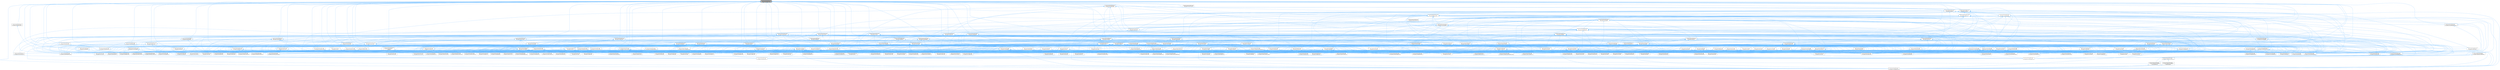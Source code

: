 digraph "/home/runner/work/doxygen/doxygen/src/qcstring.h"
{
 // INTERACTIVE_SVG=YES
 // LATEX_PDF_SIZE
  bgcolor="transparent";
  edge [fontname=Helvetica,fontsize=10,labelfontname=Helvetica,labelfontsize=10];
  node [fontname=Helvetica,fontsize=10,shape=box,height=0.2,width=0.4];
  Node1 [label="/home/runner/work/doxygen\l/doxygen/src/qcstring.h",height=0.2,width=0.4,color="gray40", fillcolor="grey60", style="filled", fontcolor="black",tooltip=" "];
  Node1 -> Node2 [dir="back",color="steelblue1",style="solid"];
  Node2 [label="/home/runner/work/doxygen\l/doxygen/src/arguments.h",height=0.2,width=0.4,color="grey40", fillcolor="white", style="filled",URL="$df/d9b/arguments_8h.html",tooltip=" "];
  Node2 -> Node3 [dir="back",color="steelblue1",style="solid"];
  Node3 [label="/home/runner/work/doxygen\l/doxygen/src/arguments.cpp",height=0.2,width=0.4,color="grey40", fillcolor="white", style="filled",URL="$d4/dd4/arguments_8cpp.html",tooltip=" "];
  Node2 -> Node4 [dir="back",color="steelblue1",style="solid"];
  Node4 [label="/home/runner/work/doxygen\l/doxygen/src/classdef.cpp",height=0.2,width=0.4,color="grey40", fillcolor="white", style="filled",URL="$de/d89/classdef_8cpp.html",tooltip=" "];
  Node2 -> Node5 [dir="back",color="steelblue1",style="solid"];
  Node5 [label="/home/runner/work/doxygen\l/doxygen/src/classdef.h",height=0.2,width=0.4,color="grey40", fillcolor="white", style="filled",URL="$d1/da6/classdef_8h.html",tooltip=" "];
  Node5 -> Node4 [dir="back",color="steelblue1",style="solid"];
  Node5 -> Node6 [dir="back",color="steelblue1",style="solid"];
  Node6 [label="/home/runner/work/doxygen\l/doxygen/src/classlist.h",height=0.2,width=0.4,color="grey40", fillcolor="white", style="filled",URL="$d2/df8/classlist_8h.html",tooltip=" "];
  Node6 -> Node4 [dir="back",color="steelblue1",style="solid"];
  Node6 -> Node7 [dir="back",color="steelblue1",style="solid"];
  Node7 [label="/home/runner/work/doxygen\l/doxygen/src/classlist.cpp",height=0.2,width=0.4,color="grey40", fillcolor="white", style="filled",URL="$d6/d10/classlist_8cpp.html",tooltip=" "];
  Node6 -> Node8 [dir="back",color="steelblue1",style="solid"];
  Node8 [label="/home/runner/work/doxygen\l/doxygen/src/code.l",height=0.2,width=0.4,color="grey40", fillcolor="white", style="filled",URL="$da/d1f/code_8l.html",tooltip=" "];
  Node6 -> Node9 [dir="back",color="steelblue1",style="solid"];
  Node9 [label="/home/runner/work/doxygen\l/doxygen/src/context.cpp",height=0.2,width=0.4,color="grey40", fillcolor="white", style="filled",URL="$db/d12/context_8cpp.html",tooltip=" "];
  Node6 -> Node10 [dir="back",color="steelblue1",style="solid"];
  Node10 [label="/home/runner/work/doxygen\l/doxygen/src/defgen.cpp",height=0.2,width=0.4,color="grey40", fillcolor="white", style="filled",URL="$d3/d17/defgen_8cpp.html",tooltip=" "];
  Node6 -> Node11 [dir="back",color="steelblue1",style="solid"];
  Node11 [label="/home/runner/work/doxygen\l/doxygen/src/diagram.cpp",height=0.2,width=0.4,color="grey40", fillcolor="white", style="filled",URL="$da/d0d/diagram_8cpp.html",tooltip=" "];
  Node6 -> Node12 [dir="back",color="steelblue1",style="solid"];
  Node12 [label="/home/runner/work/doxygen\l/doxygen/src/docbookgen.cpp",height=0.2,width=0.4,color="grey40", fillcolor="white", style="filled",URL="$d8/d29/docbookgen_8cpp.html",tooltip=" "];
  Node6 -> Node13 [dir="back",color="steelblue1",style="solid"];
  Node13 [label="/home/runner/work/doxygen\l/doxygen/src/docparser.cpp",height=0.2,width=0.4,color="grey40", fillcolor="white", style="filled",URL="$da/d17/docparser_8cpp.html",tooltip=" "];
  Node6 -> Node14 [dir="back",color="steelblue1",style="solid"];
  Node14 [label="/home/runner/work/doxygen\l/doxygen/src/dotgfxhierarchytable.cpp",height=0.2,width=0.4,color="grey40", fillcolor="white", style="filled",URL="$d4/d09/dotgfxhierarchytable_8cpp.html",tooltip=" "];
  Node6 -> Node15 [dir="back",color="steelblue1",style="solid"];
  Node15 [label="/home/runner/work/doxygen\l/doxygen/src/dotgroupcollaboration.cpp",height=0.2,width=0.4,color="grey40", fillcolor="white", style="filled",URL="$d1/d86/dotgroupcollaboration_8cpp.html",tooltip=" "];
  Node6 -> Node16 [dir="back",color="steelblue1",style="solid"];
  Node16 [label="/home/runner/work/doxygen\l/doxygen/src/doxygen.cpp",height=0.2,width=0.4,color="grey40", fillcolor="white", style="filled",URL="$dc/d98/doxygen_8cpp.html",tooltip=" "];
  Node6 -> Node17 [dir="back",color="steelblue1",style="solid"];
  Node17 [label="/home/runner/work/doxygen\l/doxygen/src/filedef.cpp",height=0.2,width=0.4,color="grey40", fillcolor="white", style="filled",URL="$d6/ddc/filedef_8cpp.html",tooltip=" "];
  Node6 -> Node18 [dir="back",color="steelblue1",style="solid"];
  Node18 [label="/home/runner/work/doxygen\l/doxygen/src/fortrancode.l",height=0.2,width=0.4,color="grey40", fillcolor="white", style="filled",URL="$d9/d5b/fortrancode_8l.html",tooltip=" "];
  Node6 -> Node19 [dir="back",color="steelblue1",style="solid"];
  Node19 [label="/home/runner/work/doxygen\l/doxygen/src/groupdef.cpp",height=0.2,width=0.4,color="grey40", fillcolor="white", style="filled",URL="$d6/d42/groupdef_8cpp.html",tooltip=" "];
  Node6 -> Node20 [dir="back",color="steelblue1",style="solid"];
  Node20 [label="/home/runner/work/doxygen\l/doxygen/src/index.cpp",height=0.2,width=0.4,color="grey40", fillcolor="white", style="filled",URL="$db/d14/index_8cpp.html",tooltip="This file contains functions for the various index pages."];
  Node6 -> Node21 [dir="back",color="steelblue1",style="solid"];
  Node21 [label="/home/runner/work/doxygen\l/doxygen/src/latexgen.cpp",height=0.2,width=0.4,color="grey40", fillcolor="white", style="filled",URL="$d4/d42/latexgen_8cpp.html",tooltip=" "];
  Node6 -> Node22 [dir="back",color="steelblue1",style="solid"];
  Node22 [label="/home/runner/work/doxygen\l/doxygen/src/namespacedef.cpp",height=0.2,width=0.4,color="grey40", fillcolor="white", style="filled",URL="$d7/d1c/namespacedef_8cpp.html",tooltip=" "];
  Node6 -> Node23 [dir="back",color="steelblue1",style="solid"];
  Node23 [label="/home/runner/work/doxygen\l/doxygen/src/perlmodgen.cpp",height=0.2,width=0.4,color="grey40", fillcolor="white", style="filled",URL="$de/dd0/perlmodgen_8cpp.html",tooltip=" "];
  Node6 -> Node24 [dir="back",color="steelblue1",style="solid"];
  Node24 [label="/home/runner/work/doxygen\l/doxygen/src/pycode.l",height=0.2,width=0.4,color="grey40", fillcolor="white", style="filled",URL="$d3/ded/pycode_8l.html",tooltip=" "];
  Node6 -> Node25 [dir="back",color="steelblue1",style="solid"];
  Node25 [label="/home/runner/work/doxygen\l/doxygen/src/rtfgen.cpp",height=0.2,width=0.4,color="grey40", fillcolor="white", style="filled",URL="$d0/d9c/rtfgen_8cpp.html",tooltip=" "];
  Node6 -> Node26 [dir="back",color="steelblue1",style="solid"];
  Node26 [label="/home/runner/work/doxygen\l/doxygen/src/searchindex_js.cpp",height=0.2,width=0.4,color="grey40", fillcolor="white", style="filled",URL="$d9/d2f/searchindex__js_8cpp.html",tooltip=" "];
  Node6 -> Node27 [dir="back",color="steelblue1",style="solid"];
  Node27 [label="/home/runner/work/doxygen\l/doxygen/src/util.cpp",height=0.2,width=0.4,color="grey40", fillcolor="white", style="filled",URL="$df/d2d/util_8cpp.html",tooltip=" "];
  Node6 -> Node28 [dir="back",color="steelblue1",style="solid"];
  Node28 [label="/home/runner/work/doxygen\l/doxygen/src/vhdldocgen.cpp",height=0.2,width=0.4,color="grey40", fillcolor="white", style="filled",URL="$de/dea/vhdldocgen_8cpp.html",tooltip=" "];
  Node6 -> Node29 [dir="back",color="steelblue1",style="solid"];
  Node29 [label="/home/runner/work/doxygen\l/doxygen/src/xmlgen.cpp",height=0.2,width=0.4,color="grey40", fillcolor="white", style="filled",URL="$d0/dc3/xmlgen_8cpp.html",tooltip=" "];
  Node5 -> Node30 [dir="back",color="steelblue1",style="solid"];
  Node30 [label="/home/runner/work/doxygen\l/doxygen/src/context.h",height=0.2,width=0.4,color="grey40", fillcolor="white", style="filled",URL="$dc/d1e/context_8h.html",tooltip=" "];
  Node30 -> Node9 [dir="back",color="steelblue1",style="solid"];
  Node30 -> Node16 [dir="back",color="steelblue1",style="solid"];
  Node5 -> Node11 [dir="back",color="steelblue1",style="solid"];
  Node5 -> Node12 [dir="back",color="steelblue1",style="solid"];
  Node5 -> Node31 [dir="back",color="steelblue1",style="solid"];
  Node31 [label="/home/runner/work/doxygen\l/doxygen/src/docsets.cpp",height=0.2,width=0.4,color="grey40", fillcolor="white", style="filled",URL="$d7/d8f/docsets_8cpp.html",tooltip=" "];
  Node5 -> Node32 [dir="back",color="steelblue1",style="solid"];
  Node32 [label="/home/runner/work/doxygen\l/doxygen/src/dotclassgraph.h",height=0.2,width=0.4,color="grey40", fillcolor="white", style="filled",URL="$d5/d04/dotclassgraph_8h.html",tooltip=" "];
  Node32 -> Node4 [dir="back",color="steelblue1",style="solid"];
  Node32 -> Node9 [dir="back",color="steelblue1",style="solid"];
  Node32 -> Node10 [dir="back",color="steelblue1",style="solid"];
  Node32 -> Node12 [dir="back",color="steelblue1",style="solid"];
  Node32 -> Node33 [dir="back",color="steelblue1",style="solid"];
  Node33 [label="/home/runner/work/doxygen\l/doxygen/src/dotclassgraph.cpp",height=0.2,width=0.4,color="grey40", fillcolor="white", style="filled",URL="$d4/dcd/dotclassgraph_8cpp.html",tooltip=" "];
  Node32 -> Node34 [dir="back",color="steelblue1",style="solid"];
  Node34 [label="/home/runner/work/doxygen\l/doxygen/src/htmlgen.cpp",height=0.2,width=0.4,color="grey40", fillcolor="white", style="filled",URL="$d8/d6e/htmlgen_8cpp.html",tooltip=" "];
  Node32 -> Node21 [dir="back",color="steelblue1",style="solid"];
  Node32 -> Node25 [dir="back",color="steelblue1",style="solid"];
  Node32 -> Node29 [dir="back",color="steelblue1",style="solid"];
  Node5 -> Node35 [dir="back",color="steelblue1",style="solid"];
  Node35 [label="/home/runner/work/doxygen\l/doxygen/src/dotgfxhierarchytable.h",height=0.2,width=0.4,color="grey40", fillcolor="white", style="filled",URL="$d2/de7/dotgfxhierarchytable_8h.html",tooltip=" "];
  Node35 -> Node9 [dir="back",color="steelblue1",style="solid"];
  Node35 -> Node30 [dir="back",color="steelblue1",style="solid"];
  Node35 -> Node14 [dir="back",color="steelblue1",style="solid"];
  Node35 -> Node34 [dir="back",color="steelblue1",style="solid"];
  Node35 -> Node20 [dir="back",color="steelblue1",style="solid"];
  Node5 -> Node36 [dir="back",color="steelblue1",style="solid"];
  Node36 [label="/home/runner/work/doxygen\l/doxygen/src/dotnode.cpp",height=0.2,width=0.4,color="grey40", fillcolor="white", style="filled",URL="$df/d58/dotnode_8cpp.html",tooltip=" "];
  Node5 -> Node17 [dir="back",color="steelblue1",style="solid"];
  Node5 -> Node37 [dir="back",color="steelblue1",style="solid"];
  Node37 [label="/home/runner/work/doxygen\l/doxygen/src/ftvhelp.cpp",height=0.2,width=0.4,color="grey40", fillcolor="white", style="filled",URL="$db/d41/ftvhelp_8cpp.html",tooltip=" "];
  Node5 -> Node19 [dir="back",color="steelblue1",style="solid"];
  Node5 -> Node38 [dir="back",color="steelblue1",style="solid"];
  Node38 [label="/home/runner/work/doxygen\l/doxygen/src/memberdef.h",height=0.2,width=0.4,color="grey40", fillcolor="white", style="filled",URL="$d4/d46/memberdef_8h.html",tooltip=" "];
  Node38 -> Node12 [dir="back",color="steelblue1",style="solid"];
  Node38 -> Node31 [dir="back",color="steelblue1",style="solid"];
  Node38 -> Node39 [dir="back",color="steelblue1",style="solid"];
  Node39 [label="/home/runner/work/doxygen\l/doxygen/src/dotcallgraph.h",height=0.2,width=0.4,color="grey40", fillcolor="white", style="filled",URL="$dc/dcf/dotcallgraph_8h.html",tooltip=" "];
  Node39 -> Node9 [dir="back",color="steelblue1",style="solid"];
  Node39 -> Node12 [dir="back",color="steelblue1",style="solid"];
  Node39 -> Node40 [dir="back",color="steelblue1",style="solid"];
  Node40 [label="/home/runner/work/doxygen\l/doxygen/src/dotcallgraph.cpp",height=0.2,width=0.4,color="grey40", fillcolor="white", style="filled",URL="$d4/dd5/dotcallgraph_8cpp.html",tooltip=" "];
  Node39 -> Node34 [dir="back",color="steelblue1",style="solid"];
  Node39 -> Node21 [dir="back",color="steelblue1",style="solid"];
  Node39 -> Node41 [dir="back",color="steelblue1",style="solid"];
  Node41 [label="/home/runner/work/doxygen\l/doxygen/src/memberdef.cpp",height=0.2,width=0.4,color="grey40", fillcolor="white", style="filled",URL="$d0/d72/memberdef_8cpp.html",tooltip=" "];
  Node39 -> Node25 [dir="back",color="steelblue1",style="solid"];
  Node38 -> Node17 [dir="back",color="steelblue1",style="solid"];
  Node38 -> Node42 [dir="back",color="steelblue1",style="solid"];
  Node42 [label="/home/runner/work/doxygen\l/doxygen/src/htmldocvisitor.cpp",height=0.2,width=0.4,color="grey40", fillcolor="white", style="filled",URL="$da/db0/htmldocvisitor_8cpp.html",tooltip=" "];
  Node38 -> Node43 [dir="back",color="steelblue1",style="solid"];
  Node43 [label="/home/runner/work/doxygen\l/doxygen/src/htmlhelp.cpp",height=0.2,width=0.4,color="grey40", fillcolor="white", style="filled",URL="$d3/d4b/htmlhelp_8cpp.html",tooltip=" "];
  Node38 -> Node41 [dir="back",color="steelblue1",style="solid"];
  Node38 -> Node44 [dir="back",color="steelblue1",style="solid"];
  Node44 [label="/home/runner/work/doxygen\l/doxygen/src/memberlist.h",height=0.2,width=0.4,color="grey40", fillcolor="white", style="filled",URL="$dd/d78/memberlist_8h.html",tooltip=" "];
  Node44 -> Node4 [dir="back",color="steelblue1",style="solid"];
  Node44 -> Node30 [dir="back",color="steelblue1",style="solid"];
  Node44 -> Node10 [dir="back",color="steelblue1",style="solid"];
  Node44 -> Node45 [dir="back",color="steelblue1",style="solid"];
  Node45 [label="/home/runner/work/doxygen\l/doxygen/src/definition.cpp",height=0.2,width=0.4,color="grey40", fillcolor="white", style="filled",URL="$d3/dea/definition_8cpp.html",tooltip=" "];
  Node44 -> Node12 [dir="back",color="steelblue1",style="solid"];
  Node44 -> Node40 [dir="back",color="steelblue1",style="solid"];
  Node44 -> Node36 [dir="back",color="steelblue1",style="solid"];
  Node44 -> Node16 [dir="back",color="steelblue1",style="solid"];
  Node44 -> Node46 [dir="back",color="steelblue1",style="solid"];
  Node46 [label="/home/runner/work/doxygen\l/doxygen/src/doxygen.h",height=0.2,width=0.4,color="grey40", fillcolor="white", style="filled",URL="$d1/da1/doxygen_8h.html",tooltip=" "];
  Node46 -> Node4 [dir="back",color="steelblue1",style="solid"];
  Node46 -> Node7 [dir="back",color="steelblue1",style="solid"];
  Node46 -> Node8 [dir="back",color="steelblue1",style="solid"];
  Node46 -> Node47 [dir="back",color="steelblue1",style="solid"];
  Node47 [label="/home/runner/work/doxygen\l/doxygen/src/commentcnv.l",height=0.2,width=0.4,color="grey40", fillcolor="white", style="filled",URL="$d0/d47/commentcnv_8l.html",tooltip=" "];
  Node46 -> Node48 [dir="back",color="steelblue1",style="solid"];
  Node48 [label="/home/runner/work/doxygen\l/doxygen/src/commentscan.l",height=0.2,width=0.4,color="grey40", fillcolor="white", style="filled",URL="$d7/d5f/commentscan_8l.html",tooltip=" "];
  Node46 -> Node49 [dir="back",color="steelblue1",style="solid"];
  Node49 [label="/home/runner/work/doxygen\l/doxygen/src/conceptdef.cpp",height=0.2,width=0.4,color="grey40", fillcolor="white", style="filled",URL="$d8/d0a/conceptdef_8cpp.html",tooltip=" "];
  Node46 -> Node9 [dir="back",color="steelblue1",style="solid"];
  Node46 -> Node10 [dir="back",color="steelblue1",style="solid"];
  Node46 -> Node45 [dir="back",color="steelblue1",style="solid"];
  Node46 -> Node11 [dir="back",color="steelblue1",style="solid"];
  Node46 -> Node50 [dir="back",color="steelblue1",style="solid"];
  Node50 [label="/home/runner/work/doxygen\l/doxygen/src/dirdef.cpp",height=0.2,width=0.4,color="grey40", fillcolor="white", style="filled",URL="$d8/d52/dirdef_8cpp.html",tooltip=" "];
  Node46 -> Node12 [dir="back",color="steelblue1",style="solid"];
  Node46 -> Node51 [dir="back",color="steelblue1",style="solid"];
  Node51 [label="/home/runner/work/doxygen\l/doxygen/src/docbookvisitor.cpp",height=0.2,width=0.4,color="grey40", fillcolor="white", style="filled",URL="$dc/d05/docbookvisitor_8cpp.html",tooltip=" "];
  Node46 -> Node52 [dir="back",color="steelblue1",style="solid"];
  Node52 [label="/home/runner/work/doxygen\l/doxygen/src/docgroup.cpp",height=0.2,width=0.4,color="grey40", fillcolor="white", style="filled",URL="$d3/d36/docgroup_8cpp.html",tooltip=" "];
  Node46 -> Node53 [dir="back",color="steelblue1",style="solid"];
  Node53 [label="/home/runner/work/doxygen\l/doxygen/src/docnode.cpp",height=0.2,width=0.4,color="grey40", fillcolor="white", style="filled",URL="$d0/d2b/docnode_8cpp.html",tooltip=" "];
  Node46 -> Node13 [dir="back",color="steelblue1",style="solid"];
  Node46 -> Node31 [dir="back",color="steelblue1",style="solid"];
  Node46 -> Node54 [dir="back",color="steelblue1",style="solid"];
  Node54 [label="/home/runner/work/doxygen\l/doxygen/src/doctokenizer.l",height=0.2,width=0.4,color="grey40", fillcolor="white", style="filled",URL="$d1/d39/doctokenizer_8l.html",tooltip=" "];
  Node46 -> Node55 [dir="back",color="steelblue1",style="solid"];
  Node55 [label="/home/runner/work/doxygen\l/doxygen/src/docvisitor.cpp",height=0.2,width=0.4,color="grey40", fillcolor="white", style="filled",URL="$da/d39/docvisitor_8cpp.html",tooltip=" "];
  Node46 -> Node56 [dir="back",color="steelblue1",style="solid"];
  Node56 [label="/home/runner/work/doxygen\l/doxygen/src/dot.cpp",height=0.2,width=0.4,color="grey40", fillcolor="white", style="filled",URL="$de/daa/dot_8cpp.html",tooltip=" "];
  Node46 -> Node57 [dir="back",color="steelblue1",style="solid"];
  Node57 [label="/home/runner/work/doxygen\l/doxygen/src/dot.h",height=0.2,width=0.4,color="grey40", fillcolor="white", style="filled",URL="$d6/d4a/dot_8h.html",tooltip=" "];
  Node57 -> Node4 [dir="back",color="steelblue1",style="solid"];
  Node57 -> Node9 [dir="back",color="steelblue1",style="solid"];
  Node57 -> Node10 [dir="back",color="steelblue1",style="solid"];
  Node57 -> Node50 [dir="back",color="steelblue1",style="solid"];
  Node57 -> Node12 [dir="back",color="steelblue1",style="solid"];
  Node57 -> Node51 [dir="back",color="steelblue1",style="solid"];
  Node57 -> Node56 [dir="back",color="steelblue1",style="solid"];
  Node57 -> Node58 [dir="back",color="steelblue1",style="solid"];
  Node58 [label="/home/runner/work/doxygen\l/doxygen/src/dotfilepatcher.cpp",height=0.2,width=0.4,color="grey40", fillcolor="white", style="filled",URL="$d9/d92/dotfilepatcher_8cpp.html",tooltip=" "];
  Node57 -> Node59 [dir="back",color="steelblue1",style="solid"];
  Node59 [label="/home/runner/work/doxygen\l/doxygen/src/dotgraph.cpp",height=0.2,width=0.4,color="grey40", fillcolor="white", style="filled",URL="$de/d45/dotgraph_8cpp.html",tooltip=" "];
  Node57 -> Node60 [dir="back",color="steelblue1",style="solid"];
  Node60 [label="/home/runner/work/doxygen\l/doxygen/src/dotlegendgraph.cpp",height=0.2,width=0.4,color="grey40", fillcolor="white", style="filled",URL="$d4/d33/dotlegendgraph_8cpp.html",tooltip=" "];
  Node57 -> Node61 [dir="back",color="steelblue1",style="solid"];
  Node61 [label="/home/runner/work/doxygen\l/doxygen/src/dotrunner.cpp",height=0.2,width=0.4,color="grey40", fillcolor="white", style="filled",URL="$d1/dfe/dotrunner_8cpp.html",tooltip=" "];
  Node57 -> Node16 [dir="back",color="steelblue1",style="solid"];
  Node57 -> Node17 [dir="back",color="steelblue1",style="solid"];
  Node57 -> Node19 [dir="back",color="steelblue1",style="solid"];
  Node57 -> Node42 [dir="back",color="steelblue1",style="solid"];
  Node57 -> Node34 [dir="back",color="steelblue1",style="solid"];
  Node57 -> Node20 [dir="back",color="steelblue1",style="solid"];
  Node57 -> Node62 [dir="back",color="steelblue1",style="solid"];
  Node62 [label="/home/runner/work/doxygen\l/doxygen/src/latexdocvisitor.cpp",height=0.2,width=0.4,color="grey40", fillcolor="white", style="filled",URL="$d1/d4e/latexdocvisitor_8cpp.html",tooltip=" "];
  Node57 -> Node21 [dir="back",color="steelblue1",style="solid"];
  Node57 -> Node63 [dir="back",color="steelblue1",style="solid"];
  Node63 [label="/home/runner/work/doxygen\l/doxygen/src/mandocvisitor.cpp",height=0.2,width=0.4,color="grey40", fillcolor="white", style="filled",URL="$d8/dde/mandocvisitor_8cpp.html",tooltip=" "];
  Node57 -> Node41 [dir="back",color="steelblue1",style="solid"];
  Node57 -> Node64 [dir="back",color="steelblue1",style="solid"];
  Node64 [label="/home/runner/work/doxygen\l/doxygen/src/rtfdocvisitor.cpp",height=0.2,width=0.4,color="grey40", fillcolor="white", style="filled",URL="$de/d9a/rtfdocvisitor_8cpp.html",tooltip=" "];
  Node57 -> Node25 [dir="back",color="steelblue1",style="solid"];
  Node57 -> Node65 [dir="back",color="steelblue1",style="solid"];
  Node65 [label="/home/runner/work/doxygen\l/doxygen/src/xmldocvisitor.cpp",height=0.2,width=0.4,color="grey40", fillcolor="white", style="filled",URL="$dd/db6/xmldocvisitor_8cpp.html",tooltip=" "];
  Node57 -> Node29 [dir="back",color="steelblue1",style="solid"];
  Node46 -> Node66 [dir="back",color="steelblue1",style="solid"];
  Node66 [label="/home/runner/work/doxygen\l/doxygen/src/dotdirdeps.cpp",height=0.2,width=0.4,color="grey40", fillcolor="white", style="filled",URL="$da/d45/dotdirdeps_8cpp.html",tooltip=" "];
  Node46 -> Node58 [dir="back",color="steelblue1",style="solid"];
  Node46 -> Node14 [dir="back",color="steelblue1",style="solid"];
  Node46 -> Node59 [dir="back",color="steelblue1",style="solid"];
  Node46 -> Node15 [dir="back",color="steelblue1",style="solid"];
  Node46 -> Node60 [dir="back",color="steelblue1",style="solid"];
  Node46 -> Node36 [dir="back",color="steelblue1",style="solid"];
  Node46 -> Node61 [dir="back",color="steelblue1",style="solid"];
  Node46 -> Node16 [dir="back",color="steelblue1",style="solid"];
  Node46 -> Node67 [dir="back",color="steelblue1",style="solid"];
  Node67 [label="/home/runner/work/doxygen\l/doxygen/src/eclipsehelp.cpp",height=0.2,width=0.4,color="grey40", fillcolor="white", style="filled",URL="$d8/d56/eclipsehelp_8cpp.html",tooltip=" "];
  Node46 -> Node68 [dir="back",color="steelblue1",style="solid"];
  Node68 [label="/home/runner/work/doxygen\l/doxygen/src/entry.cpp",height=0.2,width=0.4,color="grey40", fillcolor="white", style="filled",URL="$d2/dd2/entry_8cpp.html",tooltip=" "];
  Node46 -> Node17 [dir="back",color="steelblue1",style="solid"];
  Node46 -> Node69 [dir="back",color="steelblue1",style="solid"];
  Node69 [label="/home/runner/work/doxygen\l/doxygen/src/formula.cpp",height=0.2,width=0.4,color="grey40", fillcolor="white", style="filled",URL="$d7/d5b/formula_8cpp.html",tooltip=" "];
  Node46 -> Node18 [dir="back",color="steelblue1",style="solid"];
  Node46 -> Node70 [dir="back",color="steelblue1",style="solid"];
  Node70 [label="/home/runner/work/doxygen\l/doxygen/src/fortranscanner.l",height=0.2,width=0.4,color="grey40", fillcolor="white", style="filled",URL="$dd/d00/fortranscanner_8l.html",tooltip=" "];
  Node46 -> Node37 [dir="back",color="steelblue1",style="solid"];
  Node46 -> Node19 [dir="back",color="steelblue1",style="solid"];
  Node46 -> Node42 [dir="back",color="steelblue1",style="solid"];
  Node46 -> Node34 [dir="back",color="steelblue1",style="solid"];
  Node46 -> Node43 [dir="back",color="steelblue1",style="solid"];
  Node46 -> Node20 [dir="back",color="steelblue1",style="solid"];
  Node46 -> Node62 [dir="back",color="steelblue1",style="solid"];
  Node46 -> Node21 [dir="back",color="steelblue1",style="solid"];
  Node46 -> Node71 [dir="back",color="steelblue1",style="solid"];
  Node71 [label="/home/runner/work/doxygen\l/doxygen/src/layout.cpp",height=0.2,width=0.4,color="grey40", fillcolor="white", style="filled",URL="$db/d16/layout_8cpp.html",tooltip=" "];
  Node46 -> Node72 [dir="back",color="steelblue1",style="solid"];
  Node72 [label="/home/runner/work/doxygen\l/doxygen/src/lexcode.l",height=0.2,width=0.4,color="grey40", fillcolor="white", style="filled",URL="$d0/d7e/lexcode_8l.html",tooltip=" "];
  Node46 -> Node73 [dir="back",color="steelblue1",style="solid"];
  Node73 [label="/home/runner/work/doxygen\l/doxygen/src/main.cpp",height=0.2,width=0.4,color="grey40", fillcolor="white", style="filled",URL="$df/d0a/main_8cpp.html",tooltip="main entry point for doxygen"];
  Node46 -> Node63 [dir="back",color="steelblue1",style="solid"];
  Node46 -> Node74 [dir="back",color="steelblue1",style="solid"];
  Node74 [label="/home/runner/work/doxygen\l/doxygen/src/mangen.cpp",height=0.2,width=0.4,color="grey40", fillcolor="white", style="filled",URL="$d7/de7/mangen_8cpp.html",tooltip=" "];
  Node46 -> Node75 [dir="back",color="steelblue1",style="solid"];
  Node75 [label="/home/runner/work/doxygen\l/doxygen/src/markdown.cpp",height=0.2,width=0.4,color="grey40", fillcolor="white", style="filled",URL="$de/d04/markdown_8cpp.html",tooltip=" "];
  Node46 -> Node41 [dir="back",color="steelblue1",style="solid"];
  Node46 -> Node76 [dir="back",color="steelblue1",style="solid"];
  Node76 [label="/home/runner/work/doxygen\l/doxygen/src/membergroup.cpp",height=0.2,width=0.4,color="grey40", fillcolor="white", style="filled",URL="$d6/d18/membergroup_8cpp.html",tooltip=" "];
  Node46 -> Node77 [dir="back",color="steelblue1",style="solid"];
  Node77 [label="/home/runner/work/doxygen\l/doxygen/src/memberlist.cpp",height=0.2,width=0.4,color="grey40", fillcolor="white", style="filled",URL="$d0/d14/memberlist_8cpp.html",tooltip=" "];
  Node46 -> Node78 [dir="back",color="steelblue1",style="solid"];
  Node78 [label="/home/runner/work/doxygen\l/doxygen/src/message.cpp",height=0.2,width=0.4,color="grey40", fillcolor="white", style="filled",URL="$d8/d6a/message_8cpp.html",tooltip=" "];
  Node46 -> Node79 [dir="back",color="steelblue1",style="solid"];
  Node79 [label="/home/runner/work/doxygen\l/doxygen/src/msc.cpp",height=0.2,width=0.4,color="grey40", fillcolor="white", style="filled",URL="$db/d33/msc_8cpp.html",tooltip=" "];
  Node46 -> Node22 [dir="back",color="steelblue1",style="solid"];
  Node46 -> Node80 [dir="back",color="steelblue1",style="solid"];
  Node80 [label="/home/runner/work/doxygen\l/doxygen/src/outputgen.cpp",height=0.2,width=0.4,color="grey40", fillcolor="white", style="filled",URL="$d0/d17/outputgen_8cpp.html",tooltip=" "];
  Node46 -> Node81 [dir="back",color="steelblue1",style="solid"];
  Node81 [label="/home/runner/work/doxygen\l/doxygen/src/outputlist.cpp",height=0.2,width=0.4,color="grey40", fillcolor="white", style="filled",URL="$db/dd8/outputlist_8cpp.html",tooltip=" "];
  Node46 -> Node82 [dir="back",color="steelblue1",style="solid"];
  Node82 [label="/home/runner/work/doxygen\l/doxygen/src/outputlist.h",height=0.2,width=0.4,color="grey40", fillcolor="white", style="filled",URL="$d2/db9/outputlist_8h.html",tooltip=" "];
  Node82 -> Node4 [dir="back",color="steelblue1",style="solid"];
  Node82 -> Node7 [dir="back",color="steelblue1",style="solid"];
  Node82 -> Node8 [dir="back",color="steelblue1",style="solid"];
  Node82 -> Node49 [dir="back",color="steelblue1",style="solid"];
  Node82 -> Node9 [dir="back",color="steelblue1",style="solid"];
  Node82 -> Node45 [dir="back",color="steelblue1",style="solid"];
  Node82 -> Node50 [dir="back",color="steelblue1",style="solid"];
  Node82 -> Node12 [dir="back",color="steelblue1",style="solid"];
  Node82 -> Node16 [dir="back",color="steelblue1",style="solid"];
  Node82 -> Node17 [dir="back",color="steelblue1",style="solid"];
  Node82 -> Node83 [dir="back",color="steelblue1",style="solid"];
  Node83 [label="/home/runner/work/doxygen\l/doxygen/src/fileparser.cpp",height=0.2,width=0.4,color="grey40", fillcolor="white", style="filled",URL="$d9/d74/fileparser_8cpp.html",tooltip=" "];
  Node82 -> Node18 [dir="back",color="steelblue1",style="solid"];
  Node82 -> Node37 [dir="back",color="steelblue1",style="solid"];
  Node82 -> Node19 [dir="back",color="steelblue1",style="solid"];
  Node82 -> Node42 [dir="back",color="steelblue1",style="solid"];
  Node82 -> Node34 [dir="back",color="steelblue1",style="solid"];
  Node82 -> Node20 [dir="back",color="steelblue1",style="solid"];
  Node82 -> Node62 [dir="back",color="steelblue1",style="solid"];
  Node82 -> Node21 [dir="back",color="steelblue1",style="solid"];
  Node82 -> Node72 [dir="back",color="steelblue1",style="solid"];
  Node82 -> Node74 [dir="back",color="steelblue1",style="solid"];
  Node82 -> Node41 [dir="back",color="steelblue1",style="solid"];
  Node82 -> Node76 [dir="back",color="steelblue1",style="solid"];
  Node82 -> Node77 [dir="back",color="steelblue1",style="solid"];
  Node82 -> Node22 [dir="back",color="steelblue1",style="solid"];
  Node82 -> Node81 [dir="back",color="steelblue1",style="solid"];
  Node82 -> Node84 [dir="back",color="steelblue1",style="solid"];
  Node84 [label="/home/runner/work/doxygen\l/doxygen/src/pagedef.cpp",height=0.2,width=0.4,color="grey40", fillcolor="white", style="filled",URL="$d9/db4/pagedef_8cpp.html",tooltip=" "];
  Node82 -> Node24 [dir="back",color="steelblue1",style="solid"];
  Node82 -> Node25 [dir="back",color="steelblue1",style="solid"];
  Node82 -> Node85 [dir="back",color="steelblue1",style="solid"];
  Node85 [label="/home/runner/work/doxygen\l/doxygen/src/sqlcode.l",height=0.2,width=0.4,color="grey40", fillcolor="white", style="filled",URL="$d2/dda/sqlcode_8l.html",tooltip=" "];
  Node82 -> Node86 [dir="back",color="steelblue1",style="solid"];
  Node86 [label="/home/runner/work/doxygen\l/doxygen/src/tooltip.cpp",height=0.2,width=0.4,color="grey40", fillcolor="white", style="filled",URL="$d7/d56/tooltip_8cpp.html",tooltip=" "];
  Node82 -> Node27 [dir="back",color="steelblue1",style="solid"];
  Node82 -> Node87 [dir="back",color="steelblue1",style="solid"];
  Node87 [label="/home/runner/work/doxygen\l/doxygen/src/vhdlcode.l",height=0.2,width=0.4,color="grey40", fillcolor="white", style="filled",URL="$d5/d6a/vhdlcode_8l.html",tooltip=" "];
  Node82 -> Node28 [dir="back",color="steelblue1",style="solid"];
  Node82 -> Node88 [dir="back",color="steelblue1",style="solid"];
  Node88 [label="/home/runner/work/doxygen\l/doxygen/src/vhdljjparser.cpp",height=0.2,width=0.4,color="grey40", fillcolor="white", style="filled",URL="$d1/d86/vhdljjparser_8cpp.html",tooltip=" "];
  Node82 -> Node89 [dir="back",color="steelblue1",style="solid"];
  Node89 [label="/home/runner/work/doxygen\l/doxygen/src/xmlcode.l",height=0.2,width=0.4,color="grey40", fillcolor="white", style="filled",URL="$dc/dc1/xmlcode_8l.html",tooltip=" "];
  Node82 -> Node29 [dir="back",color="steelblue1",style="solid"];
  Node46 -> Node84 [dir="back",color="steelblue1",style="solid"];
  Node46 -> Node23 [dir="back",color="steelblue1",style="solid"];
  Node46 -> Node90 [dir="back",color="steelblue1",style="solid"];
  Node90 [label="/home/runner/work/doxygen\l/doxygen/src/plantuml.cpp",height=0.2,width=0.4,color="grey40", fillcolor="white", style="filled",URL="$d7/d5b/plantuml_8cpp.html",tooltip=" "];
  Node46 -> Node91 [dir="back",color="steelblue1",style="solid"];
  Node91 [label="/home/runner/work/doxygen\l/doxygen/src/pre.l",height=0.2,width=0.4,color="grey40", fillcolor="white", style="filled",URL="$d0/da7/pre_8l.html",tooltip=" "];
  Node46 -> Node24 [dir="back",color="steelblue1",style="solid"];
  Node46 -> Node92 [dir="back",color="steelblue1",style="solid"];
  Node92 [label="/home/runner/work/doxygen\l/doxygen/src/pyscanner.l",height=0.2,width=0.4,color="grey40", fillcolor="white", style="filled",URL="$de/d2b/pyscanner_8l.html",tooltip=" "];
  Node46 -> Node93 [dir="back",color="steelblue1",style="solid"];
  Node93 [label="/home/runner/work/doxygen\l/doxygen/src/qhp.cpp",height=0.2,width=0.4,color="grey40", fillcolor="white", style="filled",URL="$d9/d45/qhp_8cpp.html",tooltip=" "];
  Node46 -> Node64 [dir="back",color="steelblue1",style="solid"];
  Node46 -> Node25 [dir="back",color="steelblue1",style="solid"];
  Node46 -> Node94 [dir="back",color="steelblue1",style="solid"];
  Node94 [label="/home/runner/work/doxygen\l/doxygen/src/scanner.l",height=0.2,width=0.4,color="grey40", fillcolor="white", style="filled",URL="$da/d11/scanner_8l.html",tooltip=" "];
  Node46 -> Node95 [dir="back",color="steelblue1",style="solid"];
  Node95 [label="/home/runner/work/doxygen\l/doxygen/src/searchindex.cpp",height=0.2,width=0.4,color="grey40", fillcolor="white", style="filled",URL="$d7/d79/searchindex_8cpp.html",tooltip=" "];
  Node46 -> Node26 [dir="back",color="steelblue1",style="solid"];
  Node46 -> Node85 [dir="back",color="steelblue1",style="solid"];
  Node46 -> Node96 [dir="back",color="steelblue1",style="solid"];
  Node96 [label="/home/runner/work/doxygen\l/doxygen/src/symbolresolver.cpp",height=0.2,width=0.4,color="grey40", fillcolor="white", style="filled",URL="$d2/d99/symbolresolver_8cpp.html",tooltip=" "];
  Node46 -> Node97 [dir="back",color="steelblue1",style="solid"];
  Node97 [label="/home/runner/work/doxygen\l/doxygen/src/tagreader.cpp",height=0.2,width=0.4,color="grey40", fillcolor="white", style="filled",URL="$d4/d7b/tagreader_8cpp.html",tooltip=" "];
  Node46 -> Node86 [dir="back",color="steelblue1",style="solid"];
  Node46 -> Node27 [dir="back",color="steelblue1",style="solid"];
  Node46 -> Node87 [dir="back",color="steelblue1",style="solid"];
  Node46 -> Node28 [dir="back",color="steelblue1",style="solid"];
  Node46 -> Node88 [dir="back",color="steelblue1",style="solid"];
  Node46 -> Node89 [dir="back",color="steelblue1",style="solid"];
  Node46 -> Node65 [dir="back",color="steelblue1",style="solid"];
  Node46 -> Node29 [dir="back",color="steelblue1",style="solid"];
  Node44 -> Node17 [dir="back",color="steelblue1",style="solid"];
  Node44 -> Node98 [dir="back",color="steelblue1",style="solid"];
  Node98 [label="/home/runner/work/doxygen\l/doxygen/src/filedef.h",height=0.2,width=0.4,color="grey40", fillcolor="white", style="filled",URL="$d4/d3a/filedef_8h.html",tooltip=" "];
  Node98 -> Node4 [dir="back",color="steelblue1",style="solid"];
  Node98 -> Node8 [dir="back",color="steelblue1",style="solid"];
  Node98 -> Node99 [dir="back",color="steelblue1",style="solid"];
  Node99 [label="/home/runner/work/doxygen\l/doxygen/src/conceptdef.h",height=0.2,width=0.4,color="grey40", fillcolor="white", style="filled",URL="$da/df1/conceptdef_8h.html",tooltip=" "];
  Node99 -> Node49 [dir="back",color="steelblue1",style="solid"];
  Node99 -> Node16 [dir="back",color="steelblue1",style="solid"];
  Node99 -> Node17 [dir="back",color="steelblue1",style="solid"];
  Node99 -> Node22 [dir="back",color="steelblue1",style="solid"];
  Node99 -> Node100 [dir="back",color="steelblue1",style="solid"];
  Node100 [label="/home/runner/work/doxygen\l/doxygen/src/util.h",height=0.2,width=0.4,color="grey40", fillcolor="white", style="filled",URL="$d8/d3c/util_8h.html",tooltip="A bunch of utility functions."];
  Node100 -> Node101 [dir="back",color="steelblue1",style="solid"];
  Node101 [label="/home/runner/work/doxygen\l/doxygen/src/cite.cpp",height=0.2,width=0.4,color="grey40", fillcolor="white", style="filled",URL="$d5/d0b/cite_8cpp.html",tooltip=" "];
  Node100 -> Node4 [dir="back",color="steelblue1",style="solid"];
  Node100 -> Node7 [dir="back",color="steelblue1",style="solid"];
  Node100 -> Node8 [dir="back",color="steelblue1",style="solid"];
  Node100 -> Node47 [dir="back",color="steelblue1",style="solid"];
  Node100 -> Node48 [dir="back",color="steelblue1",style="solid"];
  Node100 -> Node49 [dir="back",color="steelblue1",style="solid"];
  Node100 -> Node9 [dir="back",color="steelblue1",style="solid"];
  Node100 -> Node102 [dir="back",color="steelblue1",style="solid"];
  Node102 [label="/home/runner/work/doxygen\l/doxygen/src/declinfo.l",height=0.2,width=0.4,color="grey40", fillcolor="white", style="filled",URL="$d8/d0f/declinfo_8l.html",tooltip=" "];
  Node100 -> Node103 [dir="back",color="steelblue1",style="solid"];
  Node103 [label="/home/runner/work/doxygen\l/doxygen/src/defargs.l",height=0.2,width=0.4,color="grey40", fillcolor="white", style="filled",URL="$de/df3/defargs_8l.html",tooltip=" "];
  Node100 -> Node10 [dir="back",color="steelblue1",style="solid"];
  Node100 -> Node45 [dir="back",color="steelblue1",style="solid"];
  Node100 -> Node104 [dir="back",color="steelblue1",style="solid"];
  Node104 [label="/home/runner/work/doxygen\l/doxygen/src/dia.cpp",height=0.2,width=0.4,color="grey40", fillcolor="white", style="filled",URL="$d1/df5/dia_8cpp.html",tooltip=" "];
  Node100 -> Node11 [dir="back",color="steelblue1",style="solid"];
  Node100 -> Node50 [dir="back",color="steelblue1",style="solid"];
  Node100 -> Node12 [dir="back",color="steelblue1",style="solid"];
  Node100 -> Node51 [dir="back",color="steelblue1",style="solid"];
  Node100 -> Node52 [dir="back",color="steelblue1",style="solid"];
  Node100 -> Node53 [dir="back",color="steelblue1",style="solid"];
  Node100 -> Node13 [dir="back",color="steelblue1",style="solid"];
  Node100 -> Node31 [dir="back",color="steelblue1",style="solid"];
  Node100 -> Node55 [dir="back",color="steelblue1",style="solid"];
  Node100 -> Node56 [dir="back",color="steelblue1",style="solid"];
  Node100 -> Node40 [dir="back",color="steelblue1",style="solid"];
  Node100 -> Node33 [dir="back",color="steelblue1",style="solid"];
  Node100 -> Node66 [dir="back",color="steelblue1",style="solid"];
  Node100 -> Node58 [dir="back",color="steelblue1",style="solid"];
  Node100 -> Node14 [dir="back",color="steelblue1",style="solid"];
  Node100 -> Node59 [dir="back",color="steelblue1",style="solid"];
  Node100 -> Node15 [dir="back",color="steelblue1",style="solid"];
  Node100 -> Node105 [dir="back",color="steelblue1",style="solid"];
  Node105 [label="/home/runner/work/doxygen\l/doxygen/src/dotincldepgraph.cpp",height=0.2,width=0.4,color="grey40", fillcolor="white", style="filled",URL="$da/d57/dotincldepgraph_8cpp.html",tooltip=" "];
  Node100 -> Node60 [dir="back",color="steelblue1",style="solid"];
  Node100 -> Node36 [dir="back",color="steelblue1",style="solid"];
  Node100 -> Node61 [dir="back",color="steelblue1",style="solid"];
  Node100 -> Node16 [dir="back",color="steelblue1",style="solid"];
  Node100 -> Node67 [dir="back",color="steelblue1",style="solid"];
  Node100 -> Node106 [dir="back",color="steelblue1",style="solid"];
  Node106 [label="/home/runner/work/doxygen\l/doxygen/src/emoji.cpp",height=0.2,width=0.4,color="grey40", fillcolor="white", style="filled",URL="$d2/d38/emoji_8cpp.html",tooltip=" "];
  Node100 -> Node68 [dir="back",color="steelblue1",style="solid"];
  Node100 -> Node17 [dir="back",color="steelblue1",style="solid"];
  Node100 -> Node107 [dir="back",color="steelblue1",style="solid"];
  Node107 [label="/home/runner/work/doxygen\l/doxygen/src/filename.h",height=0.2,width=0.4,color="grey40", fillcolor="white", style="filled",URL="$dc/dd6/filename_8h.html",tooltip=" "];
  Node107 -> Node8 [dir="back",color="steelblue1",style="solid"];
  Node107 -> Node9 [dir="back",color="steelblue1",style="solid"];
  Node107 -> Node10 [dir="back",color="steelblue1",style="solid"];
  Node107 -> Node50 [dir="back",color="steelblue1",style="solid"];
  Node107 -> Node12 [dir="back",color="steelblue1",style="solid"];
  Node107 -> Node51 [dir="back",color="steelblue1",style="solid"];
  Node107 -> Node16 [dir="back",color="steelblue1",style="solid"];
  Node107 -> Node17 [dir="back",color="steelblue1",style="solid"];
  Node107 -> Node20 [dir="back",color="steelblue1",style="solid"];
  Node107 -> Node21 [dir="back",color="steelblue1",style="solid"];
  Node107 -> Node23 [dir="back",color="steelblue1",style="solid"];
  Node107 -> Node25 [dir="back",color="steelblue1",style="solid"];
  Node107 -> Node26 [dir="back",color="steelblue1",style="solid"];
  Node107 -> Node97 [dir="back",color="steelblue1",style="solid"];
  Node107 -> Node27 [dir="back",color="steelblue1",style="solid"];
  Node107 -> Node28 [dir="back",color="steelblue1",style="solid"];
  Node107 -> Node65 [dir="back",color="steelblue1",style="solid"];
  Node107 -> Node29 [dir="back",color="steelblue1",style="solid"];
  Node100 -> Node69 [dir="back",color="steelblue1",style="solid"];
  Node100 -> Node18 [dir="back",color="steelblue1",style="solid"];
  Node100 -> Node70 [dir="back",color="steelblue1",style="solid"];
  Node100 -> Node37 [dir="back",color="steelblue1",style="solid"];
  Node100 -> Node19 [dir="back",color="steelblue1",style="solid"];
  Node100 -> Node108 [dir="back",color="steelblue1",style="solid"];
  Node108 [label="/home/runner/work/doxygen\l/doxygen/src/htags.cpp",height=0.2,width=0.4,color="grey40", fillcolor="white", style="filled",URL="$d9/db7/htags_8cpp.html",tooltip=" "];
  Node100 -> Node42 [dir="back",color="steelblue1",style="solid"];
  Node100 -> Node34 [dir="back",color="steelblue1",style="solid"];
  Node100 -> Node43 [dir="back",color="steelblue1",style="solid"];
  Node100 -> Node20 [dir="back",color="steelblue1",style="solid"];
  Node100 -> Node109 [dir="back",color="steelblue1",style="solid"];
  Node109 [label="/home/runner/work/doxygen\l/doxygen/src/language.cpp",height=0.2,width=0.4,color="grey40", fillcolor="white", style="filled",URL="$d2/d48/language_8cpp.html",tooltip=" "];
  Node100 -> Node62 [dir="back",color="steelblue1",style="solid"];
  Node100 -> Node21 [dir="back",color="steelblue1",style="solid"];
  Node100 -> Node71 [dir="back",color="steelblue1",style="solid"];
  Node100 -> Node110 [dir="back",color="steelblue1",style="solid"];
  Node110 [label="/home/runner/work/doxygen\l/doxygen/src/lexscanner.l",height=0.2,width=0.4,color="grey40", fillcolor="white", style="filled",URL="$d4/d7d/lexscanner_8l.html",tooltip=" "];
  Node100 -> Node63 [dir="back",color="steelblue1",style="solid"];
  Node100 -> Node74 [dir="back",color="steelblue1",style="solid"];
  Node100 -> Node75 [dir="back",color="steelblue1",style="solid"];
  Node100 -> Node41 [dir="back",color="steelblue1",style="solid"];
  Node100 -> Node76 [dir="back",color="steelblue1",style="solid"];
  Node100 -> Node77 [dir="back",color="steelblue1",style="solid"];
  Node100 -> Node79 [dir="back",color="steelblue1",style="solid"];
  Node100 -> Node22 [dir="back",color="steelblue1",style="solid"];
  Node100 -> Node84 [dir="back",color="steelblue1",style="solid"];
  Node100 -> Node23 [dir="back",color="steelblue1",style="solid"];
  Node100 -> Node90 [dir="back",color="steelblue1",style="solid"];
  Node100 -> Node111 [dir="back",color="steelblue1",style="solid"];
  Node111 [label="/home/runner/work/doxygen\l/doxygen/src/portable.cpp",height=0.2,width=0.4,color="grey40", fillcolor="white", style="filled",URL="$d0/d1c/portable_8cpp.html",tooltip=" "];
  Node100 -> Node91 [dir="back",color="steelblue1",style="solid"];
  Node100 -> Node24 [dir="back",color="steelblue1",style="solid"];
  Node100 -> Node92 [dir="back",color="steelblue1",style="solid"];
  Node100 -> Node93 [dir="back",color="steelblue1",style="solid"];
  Node100 -> Node112 [dir="back",color="steelblue1",style="solid"];
  Node112 [label="/home/runner/work/doxygen\l/doxygen/src/reflist.cpp",height=0.2,width=0.4,color="grey40", fillcolor="white", style="filled",URL="$d4/d09/reflist_8cpp.html",tooltip=" "];
  Node100 -> Node113 [dir="back",color="steelblue1",style="solid"];
  Node113 [label="/home/runner/work/doxygen\l/doxygen/src/resourcemgr.cpp",height=0.2,width=0.4,color="grey40", fillcolor="white", style="filled",URL="$d6/dde/resourcemgr_8cpp.html",tooltip=" "];
  Node100 -> Node64 [dir="back",color="steelblue1",style="solid"];
  Node100 -> Node25 [dir="back",color="steelblue1",style="solid"];
  Node100 -> Node94 [dir="back",color="steelblue1",style="solid"];
  Node100 -> Node95 [dir="back",color="steelblue1",style="solid"];
  Node100 -> Node26 [dir="back",color="steelblue1",style="solid"];
  Node100 -> Node85 [dir="back",color="steelblue1",style="solid"];
  Node100 -> Node96 [dir="back",color="steelblue1",style="solid"];
  Node100 -> Node97 [dir="back",color="steelblue1",style="solid"];
  Node100 -> Node114 [dir="back",color="steelblue1",style="solid"];
  Node114 [label="/home/runner/work/doxygen\l/doxygen/src/template.cpp",height=0.2,width=0.4,color="grey40", fillcolor="white", style="filled",URL="$df/d54/template_8cpp.html",tooltip=" "];
  Node100 -> Node115 [dir="back",color="steelblue1",style="solid"];
  Node115 [label="/home/runner/work/doxygen\l/doxygen/src/textdocvisitor.cpp",height=0.2,width=0.4,color="grey40", fillcolor="white", style="filled",URL="$d3/da6/textdocvisitor_8cpp.html",tooltip=" "];
  Node100 -> Node86 [dir="back",color="steelblue1",style="solid"];
  Node100 -> Node27 [dir="back",color="steelblue1",style="solid"];
  Node100 -> Node87 [dir="back",color="steelblue1",style="solid"];
  Node100 -> Node28 [dir="back",color="steelblue1",style="solid"];
  Node100 -> Node88 [dir="back",color="steelblue1",style="solid"];
  Node100 -> Node116 [dir="back",color="steelblue1",style="solid"];
  Node116 [label="/home/runner/work/doxygen\l/doxygen/src/vhdljjparser.h",height=0.2,width=0.4,color="grey40", fillcolor="white", style="filled",URL="$d2/d55/vhdljjparser_8h.html",tooltip=" "];
  Node116 -> Node16 [dir="back",color="steelblue1",style="solid"];
  Node116 -> Node28 [dir="back",color="steelblue1",style="solid"];
  Node116 -> Node88 [dir="back",color="steelblue1",style="solid"];
  Node116 -> Node117 [dir="back",color="steelblue1",style="solid"];
  Node117 [label="/home/runner/work/doxygen\l/doxygen/vhdlparser/VhdlParser.h",height=0.2,width=0.4,color="grey40", fillcolor="white", style="filled",URL="$d5/df9/_vhdl_parser_8h.html",tooltip=" "];
  Node117 -> Node28 [dir="back",color="steelblue1",style="solid"];
  Node117 -> Node118 [dir="back",color="steelblue1",style="solid"];
  Node118 [label="/home/runner/work/doxygen\l/doxygen/vhdlparser/VhdlParser\lErrorHandler.hpp",height=0.2,width=0.4,color="grey40", fillcolor="white", style="filled",URL="$d2/dc3/_vhdl_parser_error_handler_8hpp.html",tooltip=" "];
  Node118 -> Node88 [dir="back",color="steelblue1",style="solid"];
  Node117 -> Node119 [dir="back",color="steelblue1",style="solid"];
  Node119 [label="/home/runner/work/doxygen\l/doxygen/vhdlparser/vhdlstring.h",height=0.2,width=0.4,color="grey40", fillcolor="white", style="filled",URL="$d9/d48/vhdlstring_8h.html",tooltip=" "];
  Node119 -> Node118 [dir="back",color="steelblue1",style="solid"];
  Node119 -> Node120 [dir="back",color="steelblue1",style="solid"];
  Node120 [label="/home/runner/work/doxygen\l/doxygen/vhdlparser/VhdlParser\lTokenManager.h",height=0.2,width=0.4,color="grey40", fillcolor="white", style="filled",URL="$d7/dad/_vhdl_parser_token_manager_8h.html",tooltip=" "];
  Node120 -> Node88 [dir="back",color="steelblue1",style="solid"];
  Node100 -> Node89 [dir="back",color="steelblue1",style="solid"];
  Node100 -> Node65 [dir="back",color="steelblue1",style="solid"];
  Node100 -> Node29 [dir="back",color="steelblue1",style="solid"];
  Node98 -> Node9 [dir="back",color="steelblue1",style="solid"];
  Node98 -> Node10 [dir="back",color="steelblue1",style="solid"];
  Node98 -> Node45 [dir="back",color="steelblue1",style="solid"];
  Node98 -> Node50 [dir="back",color="steelblue1",style="solid"];
  Node98 -> Node51 [dir="back",color="steelblue1",style="solid"];
  Node98 -> Node13 [dir="back",color="steelblue1",style="solid"];
  Node98 -> Node31 [dir="back",color="steelblue1",style="solid"];
  Node98 -> Node121 [dir="back",color="steelblue1",style="solid"];
  Node121 [label="/home/runner/work/doxygen\l/doxygen/src/dotincldepgraph.h",height=0.2,width=0.4,color="grey40", fillcolor="white", style="filled",URL="$dd/d8c/dotincldepgraph_8h.html",tooltip=" "];
  Node121 -> Node9 [dir="back",color="steelblue1",style="solid"];
  Node121 -> Node12 [dir="back",color="steelblue1",style="solid"];
  Node121 -> Node105 [dir="back",color="steelblue1",style="solid"];
  Node121 -> Node17 [dir="back",color="steelblue1",style="solid"];
  Node121 -> Node34 [dir="back",color="steelblue1",style="solid"];
  Node121 -> Node21 [dir="back",color="steelblue1",style="solid"];
  Node121 -> Node25 [dir="back",color="steelblue1",style="solid"];
  Node121 -> Node29 [dir="back",color="steelblue1",style="solid"];
  Node98 -> Node17 [dir="back",color="steelblue1",style="solid"];
  Node98 -> Node18 [dir="back",color="steelblue1",style="solid"];
  Node98 -> Node37 [dir="back",color="steelblue1",style="solid"];
  Node98 -> Node19 [dir="back",color="steelblue1",style="solid"];
  Node98 -> Node42 [dir="back",color="steelblue1",style="solid"];
  Node98 -> Node43 [dir="back",color="steelblue1",style="solid"];
  Node98 -> Node20 [dir="back",color="steelblue1",style="solid"];
  Node98 -> Node62 [dir="back",color="steelblue1",style="solid"];
  Node98 -> Node72 [dir="back",color="steelblue1",style="solid"];
  Node98 -> Node63 [dir="back",color="steelblue1",style="solid"];
  Node98 -> Node41 [dir="back",color="steelblue1",style="solid"];
  Node98 -> Node76 [dir="back",color="steelblue1",style="solid"];
  Node98 -> Node77 [dir="back",color="steelblue1",style="solid"];
  Node98 -> Node122 [dir="back",color="steelblue1",style="solid"];
  Node122 [label="/home/runner/work/doxygen\l/doxygen/src/namespacedef.h",height=0.2,width=0.4,color="grey40", fillcolor="white", style="filled",URL="$d7/d97/namespacedef_8h.html",tooltip=" "];
  Node122 -> Node4 [dir="back",color="steelblue1",style="solid"];
  Node122 -> Node8 [dir="back",color="steelblue1",style="solid"];
  Node122 -> Node49 [dir="back",color="steelblue1",style="solid"];
  Node122 -> Node9 [dir="back",color="steelblue1",style="solid"];
  Node122 -> Node10 [dir="back",color="steelblue1",style="solid"];
  Node122 -> Node45 [dir="back",color="steelblue1",style="solid"];
  Node122 -> Node12 [dir="back",color="steelblue1",style="solid"];
  Node122 -> Node53 [dir="back",color="steelblue1",style="solid"];
  Node122 -> Node13 [dir="back",color="steelblue1",style="solid"];
  Node122 -> Node31 [dir="back",color="steelblue1",style="solid"];
  Node122 -> Node15 [dir="back",color="steelblue1",style="solid"];
  Node122 -> Node16 [dir="back",color="steelblue1",style="solid"];
  Node122 -> Node17 [dir="back",color="steelblue1",style="solid"];
  Node122 -> Node18 [dir="back",color="steelblue1",style="solid"];
  Node122 -> Node19 [dir="back",color="steelblue1",style="solid"];
  Node122 -> Node20 [dir="back",color="steelblue1",style="solid"];
  Node122 -> Node21 [dir="back",color="steelblue1",style="solid"];
  Node122 -> Node41 [dir="back",color="steelblue1",style="solid"];
  Node122 -> Node76 [dir="back",color="steelblue1",style="solid"];
  Node122 -> Node77 [dir="back",color="steelblue1",style="solid"];
  Node122 -> Node22 [dir="back",color="steelblue1",style="solid"];
  Node122 -> Node84 [dir="back",color="steelblue1",style="solid"];
  Node122 -> Node23 [dir="back",color="steelblue1",style="solid"];
  Node122 -> Node24 [dir="back",color="steelblue1",style="solid"];
  Node122 -> Node25 [dir="back",color="steelblue1",style="solid"];
  Node122 -> Node26 [dir="back",color="steelblue1",style="solid"];
  Node122 -> Node96 [dir="back",color="steelblue1",style="solid"];
  Node122 -> Node27 [dir="back",color="steelblue1",style="solid"];
  Node122 -> Node28 [dir="back",color="steelblue1",style="solid"];
  Node122 -> Node29 [dir="back",color="steelblue1",style="solid"];
  Node98 -> Node91 [dir="back",color="steelblue1",style="solid"];
  Node98 -> Node24 [dir="back",color="steelblue1",style="solid"];
  Node98 -> Node64 [dir="back",color="steelblue1",style="solid"];
  Node98 -> Node95 [dir="back",color="steelblue1",style="solid"];
  Node98 -> Node85 [dir="back",color="steelblue1",style="solid"];
  Node98 -> Node97 [dir="back",color="steelblue1",style="solid"];
  Node98 -> Node86 [dir="back",color="steelblue1",style="solid"];
  Node98 -> Node27 [dir="back",color="steelblue1",style="solid"];
  Node98 -> Node87 [dir="back",color="steelblue1",style="solid"];
  Node98 -> Node89 [dir="back",color="steelblue1",style="solid"];
  Node98 -> Node65 [dir="back",color="steelblue1",style="solid"];
  Node44 -> Node19 [dir="back",color="steelblue1",style="solid"];
  Node44 -> Node20 [dir="back",color="steelblue1",style="solid"];
  Node44 -> Node41 [dir="back",color="steelblue1",style="solid"];
  Node44 -> Node76 [dir="back",color="steelblue1",style="solid"];
  Node44 -> Node77 [dir="back",color="steelblue1",style="solid"];
  Node44 -> Node22 [dir="back",color="steelblue1",style="solid"];
  Node44 -> Node23 [dir="back",color="steelblue1",style="solid"];
  Node44 -> Node27 [dir="back",color="steelblue1",style="solid"];
  Node44 -> Node28 [dir="back",color="steelblue1",style="solid"];
  Node44 -> Node29 [dir="back",color="steelblue1",style="solid"];
  Node38 -> Node123 [dir="back",color="steelblue1",style="solid"];
  Node123 [label="/home/runner/work/doxygen\l/doxygen/src/membername.h",height=0.2,width=0.4,color="grey40", fillcolor="white", style="filled",URL="$d7/dfc/membername_8h.html",tooltip=" "];
  Node123 -> Node4 [dir="back",color="steelblue1",style="solid"];
  Node123 -> Node8 [dir="back",color="steelblue1",style="solid"];
  Node123 -> Node9 [dir="back",color="steelblue1",style="solid"];
  Node123 -> Node12 [dir="back",color="steelblue1",style="solid"];
  Node123 -> Node16 [dir="back",color="steelblue1",style="solid"];
  Node123 -> Node18 [dir="back",color="steelblue1",style="solid"];
  Node123 -> Node19 [dir="back",color="steelblue1",style="solid"];
  Node123 -> Node41 [dir="back",color="steelblue1",style="solid"];
  Node123 -> Node22 [dir="back",color="steelblue1",style="solid"];
  Node123 -> Node23 [dir="back",color="steelblue1",style="solid"];
  Node123 -> Node24 [dir="back",color="steelblue1",style="solid"];
  Node123 -> Node26 [dir="back",color="steelblue1",style="solid"];
  Node123 -> Node85 [dir="back",color="steelblue1",style="solid"];
  Node123 -> Node27 [dir="back",color="steelblue1",style="solid"];
  Node123 -> Node87 [dir="back",color="steelblue1",style="solid"];
  Node123 -> Node28 [dir="back",color="steelblue1",style="solid"];
  Node123 -> Node89 [dir="back",color="steelblue1",style="solid"];
  Node123 -> Node29 [dir="back",color="steelblue1",style="solid"];
  Node38 -> Node93 [dir="back",color="steelblue1",style="solid"];
  Node38 -> Node28 [dir="back",color="steelblue1",style="solid"];
  Node38 -> Node29 [dir="back",color="steelblue1",style="solid"];
  Node5 -> Node76 [dir="back",color="steelblue1",style="solid"];
  Node5 -> Node77 [dir="back",color="steelblue1",style="solid"];
  Node5 -> Node22 [dir="back",color="steelblue1",style="solid"];
  Node5 -> Node23 [dir="back",color="steelblue1",style="solid"];
  Node5 -> Node26 [dir="back",color="steelblue1",style="solid"];
  Node5 -> Node124 [dir="back",color="steelblue1",style="solid"];
  Node124 [label="/home/runner/work/doxygen\l/doxygen/src/symbolresolver.h",height=0.2,width=0.4,color="grey40", fillcolor="white", style="filled",URL="$d9/db2/symbolresolver_8h.html",tooltip=" "];
  Node124 -> Node4 [dir="back",color="steelblue1",style="solid"];
  Node124 -> Node8 [dir="back",color="steelblue1",style="solid"];
  Node124 -> Node16 [dir="back",color="steelblue1",style="solid"];
  Node124 -> Node24 [dir="back",color="steelblue1",style="solid"];
  Node124 -> Node96 [dir="back",color="steelblue1",style="solid"];
  Node124 -> Node27 [dir="back",color="steelblue1",style="solid"];
  Node5 -> Node125 [dir="back",color="steelblue1",style="solid"];
  Node125 [label="/home/runner/work/doxygen\l/doxygen/src/translator.h",height=0.2,width=0.4,color="grey40", fillcolor="white", style="filled",URL="$d9/df1/translator_8h.html",tooltip=" "];
  Node125 -> Node109 [dir="back",color="steelblue1",style="solid"];
  Node125 -> Node126 [dir="back",color="steelblue1",style="solid"];
  Node126 [label="/home/runner/work/doxygen\l/doxygen/src/language.h",height=0.2,width=0.4,color="grey40", fillcolor="white", style="filled",URL="$d8/dce/language_8h.html",tooltip=" "];
  Node126 -> Node101 [dir="back",color="steelblue1",style="solid"];
  Node126 -> Node4 [dir="back",color="steelblue1",style="solid"];
  Node126 -> Node7 [dir="back",color="steelblue1",style="solid"];
  Node126 -> Node48 [dir="back",color="steelblue1",style="solid"];
  Node126 -> Node49 [dir="back",color="steelblue1",style="solid"];
  Node126 -> Node127 [dir="back",color="steelblue1",style="solid"];
  Node127 [label="/home/runner/work/doxygen\l/doxygen/src/configimpl.l",height=0.2,width=0.4,color="grey40", fillcolor="white", style="filled",URL="$d9/de3/configimpl_8l.html",tooltip=" "];
  Node126 -> Node9 [dir="back",color="steelblue1",style="solid"];
  Node126 -> Node128 [dir="back",color="steelblue1",style="solid"];
  Node128 [label="/home/runner/work/doxygen\l/doxygen/src/datetime.cpp",height=0.2,width=0.4,color="grey40", fillcolor="white", style="filled",URL="$d7/d14/datetime_8cpp.html",tooltip=" "];
  Node126 -> Node45 [dir="back",color="steelblue1",style="solid"];
  Node126 -> Node50 [dir="back",color="steelblue1",style="solid"];
  Node126 -> Node12 [dir="back",color="steelblue1",style="solid"];
  Node126 -> Node51 [dir="back",color="steelblue1",style="solid"];
  Node126 -> Node53 [dir="back",color="steelblue1",style="solid"];
  Node126 -> Node56 [dir="back",color="steelblue1",style="solid"];
  Node126 -> Node14 [dir="back",color="steelblue1",style="solid"];
  Node126 -> Node60 [dir="back",color="steelblue1",style="solid"];
  Node126 -> Node36 [dir="back",color="steelblue1",style="solid"];
  Node126 -> Node16 [dir="back",color="steelblue1",style="solid"];
  Node126 -> Node17 [dir="back",color="steelblue1",style="solid"];
  Node126 -> Node70 [dir="back",color="steelblue1",style="solid"];
  Node126 -> Node37 [dir="back",color="steelblue1",style="solid"];
  Node126 -> Node19 [dir="back",color="steelblue1",style="solid"];
  Node126 -> Node42 [dir="back",color="steelblue1",style="solid"];
  Node126 -> Node34 [dir="back",color="steelblue1",style="solid"];
  Node126 -> Node43 [dir="back",color="steelblue1",style="solid"];
  Node126 -> Node20 [dir="back",color="steelblue1",style="solid"];
  Node126 -> Node109 [dir="back",color="steelblue1",style="solid"];
  Node126 -> Node62 [dir="back",color="steelblue1",style="solid"];
  Node126 -> Node21 [dir="back",color="steelblue1",style="solid"];
  Node126 -> Node71 [dir="back",color="steelblue1",style="solid"];
  Node126 -> Node63 [dir="back",color="steelblue1",style="solid"];
  Node126 -> Node74 [dir="back",color="steelblue1",style="solid"];
  Node126 -> Node41 [dir="back",color="steelblue1",style="solid"];
  Node126 -> Node76 [dir="back",color="steelblue1",style="solid"];
  Node126 -> Node77 [dir="back",color="steelblue1",style="solid"];
  Node126 -> Node22 [dir="back",color="steelblue1",style="solid"];
  Node126 -> Node84 [dir="back",color="steelblue1",style="solid"];
  Node126 -> Node92 [dir="back",color="steelblue1",style="solid"];
  Node126 -> Node64 [dir="back",color="steelblue1",style="solid"];
  Node126 -> Node25 [dir="back",color="steelblue1",style="solid"];
  Node126 -> Node94 [dir="back",color="steelblue1",style="solid"];
  Node126 -> Node95 [dir="back",color="steelblue1",style="solid"];
  Node126 -> Node26 [dir="back",color="steelblue1",style="solid"];
  Node126 -> Node27 [dir="back",color="steelblue1",style="solid"];
  Node126 -> Node28 [dir="back",color="steelblue1",style="solid"];
  Node126 -> Node88 [dir="back",color="steelblue1",style="solid"];
  Node126 -> Node65 [dir="back",color="steelblue1",style="solid"];
  Node126 -> Node29 [dir="back",color="steelblue1",style="solid"];
  Node125 -> Node129 [dir="back",color="steelblue1",style="solid"];
  Node129 [label="/home/runner/work/doxygen\l/doxygen/src/translator\l_adapter.h",height=0.2,width=0.4,color="grey40", fillcolor="white", style="filled",URL="$da/de6/translator__adapter_8h.html",tooltip=" "];
  Node129 -> Node109 [dir="back",color="steelblue1",style="solid"];
  Node5 -> Node27 [dir="back",color="steelblue1",style="solid"];
  Node5 -> Node87 [dir="back",color="steelblue1",style="solid"];
  Node2 -> Node7 [dir="back",color="steelblue1",style="solid"];
  Node2 -> Node8 [dir="back",color="steelblue1",style="solid"];
  Node2 -> Node9 [dir="back",color="steelblue1",style="solid"];
  Node2 -> Node103 [dir="back",color="steelblue1",style="solid"];
  Node2 -> Node10 [dir="back",color="steelblue1",style="solid"];
  Node2 -> Node12 [dir="back",color="steelblue1",style="solid"];
  Node2 -> Node16 [dir="back",color="steelblue1",style="solid"];
  Node2 -> Node68 [dir="back",color="steelblue1",style="solid"];
  Node2 -> Node130 [dir="back",color="steelblue1",style="solid"];
  Node130 [label="/home/runner/work/doxygen\l/doxygen/src/entry.h",height=0.2,width=0.4,color="grey40", fillcolor="white", style="filled",URL="$d1/dc6/entry_8h.html",tooltip=" "];
  Node130 -> Node101 [dir="back",color="steelblue1",style="solid"];
  Node130 -> Node4 [dir="back",color="steelblue1",style="solid"];
  Node130 -> Node8 [dir="back",color="steelblue1",style="solid"];
  Node130 -> Node48 [dir="back",color="steelblue1",style="solid"];
  Node130 -> Node103 [dir="back",color="steelblue1",style="solid"];
  Node130 -> Node52 [dir="back",color="steelblue1",style="solid"];
  Node130 -> Node16 [dir="back",color="steelblue1",style="solid"];
  Node130 -> Node68 [dir="back",color="steelblue1",style="solid"];
  Node130 -> Node17 [dir="back",color="steelblue1",style="solid"];
  Node130 -> Node70 [dir="back",color="steelblue1",style="solid"];
  Node130 -> Node19 [dir="back",color="steelblue1",style="solid"];
  Node130 -> Node110 [dir="back",color="steelblue1",style="solid"];
  Node130 -> Node75 [dir="back",color="steelblue1",style="solid"];
  Node130 -> Node76 [dir="back",color="steelblue1",style="solid"];
  Node130 -> Node91 [dir="back",color="steelblue1",style="solid"];
  Node130 -> Node24 [dir="back",color="steelblue1",style="solid"];
  Node130 -> Node92 [dir="back",color="steelblue1",style="solid"];
  Node130 -> Node94 [dir="back",color="steelblue1",style="solid"];
  Node130 -> Node85 [dir="back",color="steelblue1",style="solid"];
  Node130 -> Node131 [dir="back",color="steelblue1",style="solid"];
  Node131 [label="/home/runner/work/doxygen\l/doxygen/src/stlsupport.cpp",height=0.2,width=0.4,color="grey40", fillcolor="white", style="filled",URL="$d9/da1/stlsupport_8cpp.html",tooltip=" "];
  Node130 -> Node97 [dir="back",color="steelblue1",style="solid"];
  Node130 -> Node27 [dir="back",color="steelblue1",style="solid"];
  Node130 -> Node87 [dir="back",color="steelblue1",style="solid"];
  Node130 -> Node132 [dir="back",color="steelblue1",style="solid"];
  Node132 [label="/home/runner/work/doxygen\l/doxygen/src/vhdldocgen.h",height=0.2,width=0.4,color="grey40", fillcolor="white", style="filled",URL="$dd/dec/vhdldocgen_8h.html",tooltip=" "];
  Node132 -> Node4 [dir="back",color="steelblue1",style="solid"];
  Node132 -> Node7 [dir="back",color="steelblue1",style="solid"];
  Node132 -> Node9 [dir="back",color="steelblue1",style="solid"];
  Node132 -> Node45 [dir="back",color="steelblue1",style="solid"];
  Node132 -> Node53 [dir="back",color="steelblue1",style="solid"];
  Node132 -> Node14 [dir="back",color="steelblue1",style="solid"];
  Node132 -> Node16 [dir="back",color="steelblue1",style="solid"];
  Node132 -> Node17 [dir="back",color="steelblue1",style="solid"];
  Node132 -> Node19 [dir="back",color="steelblue1",style="solid"];
  Node132 -> Node42 [dir="back",color="steelblue1",style="solid"];
  Node132 -> Node34 [dir="back",color="steelblue1",style="solid"];
  Node132 -> Node20 [dir="back",color="steelblue1",style="solid"];
  Node132 -> Node109 [dir="back",color="steelblue1",style="solid"];
  Node132 -> Node71 [dir="back",color="steelblue1",style="solid"];
  Node132 -> Node41 [dir="back",color="steelblue1",style="solid"];
  Node132 -> Node77 [dir="back",color="steelblue1",style="solid"];
  Node132 -> Node22 [dir="back",color="steelblue1",style="solid"];
  Node132 -> Node81 [dir="back",color="steelblue1",style="solid"];
  Node132 -> Node25 [dir="back",color="steelblue1",style="solid"];
  Node132 -> Node87 [dir="back",color="steelblue1",style="solid"];
  Node132 -> Node28 [dir="back",color="steelblue1",style="solid"];
  Node132 -> Node88 [dir="back",color="steelblue1",style="solid"];
  Node132 -> Node116 [dir="back",color="steelblue1",style="solid"];
  Node130 -> Node116 [dir="back",color="steelblue1",style="solid"];
  Node130 -> Node89 [dir="back",color="steelblue1",style="solid"];
  Node2 -> Node70 [dir="back",color="steelblue1",style="solid"];
  Node2 -> Node19 [dir="back",color="steelblue1",style="solid"];
  Node2 -> Node41 [dir="back",color="steelblue1",style="solid"];
  Node2 -> Node38 [dir="back",color="steelblue1",style="solid"];
  Node2 -> Node23 [dir="back",color="steelblue1",style="solid"];
  Node2 -> Node91 [dir="back",color="steelblue1",style="solid"];
  Node2 -> Node92 [dir="back",color="steelblue1",style="solid"];
  Node2 -> Node94 [dir="back",color="steelblue1",style="solid"];
  Node2 -> Node97 [dir="back",color="steelblue1",style="solid"];
  Node2 -> Node27 [dir="back",color="steelblue1",style="solid"];
  Node2 -> Node87 [dir="back",color="steelblue1",style="solid"];
  Node2 -> Node28 [dir="back",color="steelblue1",style="solid"];
  Node2 -> Node132 [dir="back",color="steelblue1",style="solid"];
  Node2 -> Node88 [dir="back",color="steelblue1",style="solid"];
  Node2 -> Node29 [dir="back",color="steelblue1",style="solid"];
  Node1 -> Node133 [dir="back",color="steelblue1",style="solid"];
  Node133 [label="/home/runner/work/doxygen\l/doxygen/src/bufstr.h",height=0.2,width=0.4,color="grey40", fillcolor="white", style="filled",URL="$d4/de5/bufstr_8h.html",tooltip=" "];
  Node133 -> Node47 [dir="back",color="steelblue1",style="solid"];
  Node133 -> Node45 [dir="back",color="steelblue1",style="solid"];
  Node133 -> Node16 [dir="back",color="steelblue1",style="solid"];
  Node133 -> Node34 [dir="back",color="steelblue1",style="solid"];
  Node133 -> Node91 [dir="back",color="steelblue1",style="solid"];
  Node133 -> Node27 [dir="back",color="steelblue1",style="solid"];
  Node1 -> Node134 [dir="back",color="steelblue1",style="solid"];
  Node134 [label="/home/runner/work/doxygen\l/doxygen/src/cite.h",height=0.2,width=0.4,color="grey40", fillcolor="white", style="filled",URL="$d7/d69/cite_8h.html",tooltip=" "];
  Node134 -> Node101 [dir="back",color="steelblue1",style="solid"];
  Node134 -> Node48 [dir="back",color="steelblue1",style="solid"];
  Node134 -> Node53 [dir="back",color="steelblue1",style="solid"];
  Node134 -> Node54 [dir="back",color="steelblue1",style="solid"];
  Node134 -> Node16 [dir="back",color="steelblue1",style="solid"];
  Node134 -> Node62 [dir="back",color="steelblue1",style="solid"];
  Node134 -> Node21 [dir="back",color="steelblue1",style="solid"];
  Node1 -> Node135 [dir="back",color="steelblue1",style="solid"];
  Node135 [label="/home/runner/work/doxygen\l/doxygen/src/cmdmapper.h",height=0.2,width=0.4,color="grey40", fillcolor="white", style="filled",URL="$d3/d42/cmdmapper_8h.html",tooltip=" "];
  Node135 -> Node136 [dir="back",color="steelblue1",style="solid"];
  Node136 [label="/home/runner/work/doxygen\l/doxygen/src/cmdmapper.cpp",height=0.2,width=0.4,color="grey40", fillcolor="white", style="filled",URL="$df/df1/cmdmapper_8cpp.html",tooltip=" "];
  Node135 -> Node53 [dir="back",color="steelblue1",style="solid"];
  Node135 -> Node13 [dir="back",color="steelblue1",style="solid"];
  Node135 -> Node54 [dir="back",color="steelblue1",style="solid"];
  Node135 -> Node16 [dir="back",color="steelblue1",style="solid"];
  Node135 -> Node75 [dir="back",color="steelblue1",style="solid"];
  Node1 -> Node48 [dir="back",color="steelblue1",style="solid"];
  Node1 -> Node137 [dir="back",color="steelblue1",style="solid"];
  Node137 [label="/home/runner/work/doxygen\l/doxygen/src/condparser.h",height=0.2,width=0.4,color="grey40", fillcolor="white", style="filled",URL="$d7/d6f/condparser_8h.html",tooltip=" "];
  Node137 -> Node47 [dir="back",color="steelblue1",style="solid"];
  Node137 -> Node48 [dir="back",color="steelblue1",style="solid"];
  Node137 -> Node138 [dir="back",color="steelblue1",style="solid"];
  Node138 [label="/home/runner/work/doxygen\l/doxygen/src/condparser.cpp",height=0.2,width=0.4,color="grey40", fillcolor="white", style="filled",URL="$d7/d6d/condparser_8cpp.html",tooltip=" "];
  Node137 -> Node91 [dir="back",color="steelblue1",style="solid"];
  Node1 -> Node139 [dir="back",color="steelblue1",style="solid"];
  Node139 [label="/home/runner/work/doxygen\l/doxygen/src/configimpl.h",height=0.2,width=0.4,color="grey40", fillcolor="white", style="filled",URL="$db/db1/configimpl_8h.html",tooltip=" "];
  Node139 -> Node127 [dir="back",color="steelblue1",style="solid"];
  Node139 -> Node53 [dir="back",color="steelblue1",style="solid"];
  Node1 -> Node140 [dir="back",color="steelblue1",style="solid"];
  Node140 [label="/home/runner/work/doxygen\l/doxygen/src/datetime.h",height=0.2,width=0.4,color="grey40", fillcolor="white", style="filled",URL="$de/d1b/datetime_8h.html",tooltip=" "];
  Node140 -> Node9 [dir="back",color="steelblue1",style="solid"];
  Node140 -> Node128 [dir="back",color="steelblue1",style="solid"];
  Node140 -> Node53 [dir="back",color="steelblue1",style="solid"];
  Node140 -> Node34 [dir="back",color="steelblue1",style="solid"];
  Node140 -> Node21 [dir="back",color="steelblue1",style="solid"];
  Node140 -> Node74 [dir="back",color="steelblue1",style="solid"];
  Node140 -> Node25 [dir="back",color="steelblue1",style="solid"];
  Node140 -> Node125 [dir="back",color="steelblue1",style="solid"];
  Node140 -> Node27 [dir="back",color="steelblue1",style="solid"];
  Node1 -> Node141 [dir="back",color="steelblue1",style="solid"];
  Node141 [label="/home/runner/work/doxygen\l/doxygen/src/debug.cpp",height=0.2,width=0.4,color="grey40", fillcolor="white", style="filled",URL="$d1/d00/debug_8cpp.html",tooltip=" "];
  Node1 -> Node142 [dir="back",color="steelblue1",style="solid"];
  Node142 [label="/home/runner/work/doxygen\l/doxygen/src/debug.h",height=0.2,width=0.4,color="grey40", fillcolor="white", style="filled",URL="$db/d16/debug_8h.html",tooltip=" "];
  Node142 -> Node101 [dir="back",color="steelblue1",style="solid"];
  Node142 -> Node4 [dir="back",color="steelblue1",style="solid"];
  Node142 -> Node8 [dir="back",color="steelblue1",style="solid"];
  Node142 -> Node47 [dir="back",color="steelblue1",style="solid"];
  Node142 -> Node48 [dir="back",color="steelblue1",style="solid"];
  Node142 -> Node127 [dir="back",color="steelblue1",style="solid"];
  Node142 -> Node143 [dir="back",color="steelblue1",style="solid"];
  Node143 [label="/home/runner/work/doxygen\l/doxygen/src/constexp.l",height=0.2,width=0.4,color="grey40", fillcolor="white", style="filled",URL="$dc/dee/constexp_8l.html",tooltip=" "];
  Node142 -> Node141 [dir="back",color="steelblue1",style="solid"];
  Node142 -> Node102 [dir="back",color="steelblue1",style="solid"];
  Node142 -> Node103 [dir="back",color="steelblue1",style="solid"];
  Node142 -> Node45 [dir="back",color="steelblue1",style="solid"];
  Node142 -> Node13 [dir="back",color="steelblue1",style="solid"];
  Node142 -> Node54 [dir="back",color="steelblue1",style="solid"];
  Node142 -> Node16 [dir="back",color="steelblue1",style="solid"];
  Node142 -> Node17 [dir="back",color="steelblue1",style="solid"];
  Node142 -> Node18 [dir="back",color="steelblue1",style="solid"];
  Node142 -> Node70 [dir="back",color="steelblue1",style="solid"];
  Node142 -> Node34 [dir="back",color="steelblue1",style="solid"];
  Node142 -> Node71 [dir="back",color="steelblue1",style="solid"];
  Node142 -> Node72 [dir="back",color="steelblue1",style="solid"];
  Node142 -> Node110 [dir="back",color="steelblue1",style="solid"];
  Node142 -> Node75 [dir="back",color="steelblue1",style="solid"];
  Node142 -> Node78 [dir="back",color="steelblue1",style="solid"];
  Node142 -> Node90 [dir="back",color="steelblue1",style="solid"];
  Node142 -> Node111 [dir="back",color="steelblue1",style="solid"];
  Node142 -> Node91 [dir="back",color="steelblue1",style="solid"];
  Node142 -> Node24 [dir="back",color="steelblue1",style="solid"];
  Node142 -> Node92 [dir="back",color="steelblue1",style="solid"];
  Node142 -> Node93 [dir="back",color="steelblue1",style="solid"];
  Node142 -> Node25 [dir="back",color="steelblue1",style="solid"];
  Node142 -> Node94 [dir="back",color="steelblue1",style="solid"];
  Node142 -> Node85 [dir="back",color="steelblue1",style="solid"];
  Node142 -> Node97 [dir="back",color="steelblue1",style="solid"];
  Node142 -> Node27 [dir="back",color="steelblue1",style="solid"];
  Node142 -> Node87 [dir="back",color="steelblue1",style="solid"];
  Node142 -> Node89 [dir="back",color="steelblue1",style="solid"];
  Node1 -> Node144 [dir="back",color="steelblue1",style="solid"];
  Node144 [label="/home/runner/work/doxygen\l/doxygen/src/declinfo.h",height=0.2,width=0.4,color="grey40", fillcolor="white", style="filled",URL="$d2/d4b/declinfo_8h.html",tooltip=" "];
  Node144 -> Node102 [dir="back",color="steelblue1",style="solid"];
  Node144 -> Node16 [dir="back",color="steelblue1",style="solid"];
  Node1 -> Node145 [dir="back",color="steelblue1",style="solid"];
  Node145 [label="/home/runner/work/doxygen\l/doxygen/src/define.h",height=0.2,width=0.4,color="grey40", fillcolor="white", style="filled",URL="$df/d67/define_8h.html",tooltip=" "];
  Node145 -> Node46 [dir="back",color="steelblue1",style="solid"];
  Node145 -> Node91 [dir="back",color="steelblue1",style="solid"];
  Node1 -> Node146 [dir="back",color="steelblue1",style="solid"];
  Node146 [label="/home/runner/work/doxygen\l/doxygen/src/diagram.h",height=0.2,width=0.4,color="grey40", fillcolor="white", style="filled",URL="$d9/d1b/diagram_8h.html",tooltip=" "];
  Node146 -> Node4 [dir="back",color="steelblue1",style="solid"];
  Node146 -> Node9 [dir="back",color="steelblue1",style="solid"];
  Node146 -> Node11 [dir="back",color="steelblue1",style="solid"];
  Node146 -> Node12 [dir="back",color="steelblue1",style="solid"];
  Node146 -> Node34 [dir="back",color="steelblue1",style="solid"];
  Node146 -> Node21 [dir="back",color="steelblue1",style="solid"];
  Node146 -> Node25 [dir="back",color="steelblue1",style="solid"];
  Node1 -> Node147 [dir="back",color="steelblue1",style="solid"];
  Node147 [label="/home/runner/work/doxygen\l/doxygen/src/dirdef.h",height=0.2,width=0.4,color="grey40", fillcolor="white", style="filled",URL="$d6/d15/dirdef_8h.html",tooltip=" "];
  Node147 -> Node9 [dir="back",color="steelblue1",style="solid"];
  Node147 -> Node45 [dir="back",color="steelblue1",style="solid"];
  Node147 -> Node50 [dir="back",color="steelblue1",style="solid"];
  Node147 -> Node12 [dir="back",color="steelblue1",style="solid"];
  Node147 -> Node148 [dir="back",color="steelblue1",style="solid"];
  Node148 [label="/home/runner/work/doxygen\l/doxygen/src/dotdirdeps.h",height=0.2,width=0.4,color="grey40", fillcolor="white", style="filled",URL="$d3/dcf/dotdirdeps_8h.html",tooltip=" "];
  Node148 -> Node9 [dir="back",color="steelblue1",style="solid"];
  Node148 -> Node50 [dir="back",color="steelblue1",style="solid"];
  Node148 -> Node12 [dir="back",color="steelblue1",style="solid"];
  Node148 -> Node66 [dir="back",color="steelblue1",style="solid"];
  Node148 -> Node34 [dir="back",color="steelblue1",style="solid"];
  Node148 -> Node21 [dir="back",color="steelblue1",style="solid"];
  Node148 -> Node25 [dir="back",color="steelblue1",style="solid"];
  Node147 -> Node16 [dir="back",color="steelblue1",style="solid"];
  Node147 -> Node46 [dir="back",color="steelblue1",style="solid"];
  Node147 -> Node17 [dir="back",color="steelblue1",style="solid"];
  Node147 -> Node19 [dir="back",color="steelblue1",style="solid"];
  Node147 -> Node149 [dir="back",color="steelblue1",style="solid"];
  Node149 [label="/home/runner/work/doxygen\l/doxygen/src/groupdef.h",height=0.2,width=0.4,color="grey40", fillcolor="white", style="filled",URL="$d1/de6/groupdef_8h.html",tooltip=" "];
  Node149 -> Node4 [dir="back",color="steelblue1",style="solid"];
  Node149 -> Node7 [dir="back",color="steelblue1",style="solid"];
  Node149 -> Node8 [dir="back",color="steelblue1",style="solid"];
  Node149 -> Node9 [dir="back",color="steelblue1",style="solid"];
  Node149 -> Node45 [dir="back",color="steelblue1",style="solid"];
  Node149 -> Node12 [dir="back",color="steelblue1",style="solid"];
  Node149 -> Node53 [dir="back",color="steelblue1",style="solid"];
  Node149 -> Node13 [dir="back",color="steelblue1",style="solid"];
  Node149 -> Node31 [dir="back",color="steelblue1",style="solid"];
  Node149 -> Node150 [dir="back",color="steelblue1",style="solid"];
  Node150 [label="/home/runner/work/doxygen\l/doxygen/src/dotgroupcollaboration.h",height=0.2,width=0.4,color="grey40", fillcolor="white", style="filled",URL="$d7/d99/dotgroupcollaboration_8h.html",tooltip=" "];
  Node150 -> Node9 [dir="back",color="steelblue1",style="solid"];
  Node150 -> Node12 [dir="back",color="steelblue1",style="solid"];
  Node150 -> Node15 [dir="back",color="steelblue1",style="solid"];
  Node150 -> Node19 [dir="back",color="steelblue1",style="solid"];
  Node150 -> Node34 [dir="back",color="steelblue1",style="solid"];
  Node150 -> Node21 [dir="back",color="steelblue1",style="solid"];
  Node149 -> Node16 [dir="back",color="steelblue1",style="solid"];
  Node149 -> Node17 [dir="back",color="steelblue1",style="solid"];
  Node149 -> Node18 [dir="back",color="steelblue1",style="solid"];
  Node149 -> Node19 [dir="back",color="steelblue1",style="solid"];
  Node149 -> Node43 [dir="back",color="steelblue1",style="solid"];
  Node149 -> Node20 [dir="back",color="steelblue1",style="solid"];
  Node149 -> Node21 [dir="back",color="steelblue1",style="solid"];
  Node149 -> Node41 [dir="back",color="steelblue1",style="solid"];
  Node149 -> Node76 [dir="back",color="steelblue1",style="solid"];
  Node149 -> Node77 [dir="back",color="steelblue1",style="solid"];
  Node149 -> Node84 [dir="back",color="steelblue1",style="solid"];
  Node149 -> Node23 [dir="back",color="steelblue1",style="solid"];
  Node149 -> Node24 [dir="back",color="steelblue1",style="solid"];
  Node149 -> Node93 [dir="back",color="steelblue1",style="solid"];
  Node149 -> Node25 [dir="back",color="steelblue1",style="solid"];
  Node149 -> Node95 [dir="back",color="steelblue1",style="solid"];
  Node149 -> Node26 [dir="back",color="steelblue1",style="solid"];
  Node149 -> Node27 [dir="back",color="steelblue1",style="solid"];
  Node149 -> Node28 [dir="back",color="steelblue1",style="solid"];
  Node149 -> Node29 [dir="back",color="steelblue1",style="solid"];
  Node147 -> Node34 [dir="back",color="steelblue1",style="solid"];
  Node147 -> Node20 [dir="back",color="steelblue1",style="solid"];
  Node147 -> Node21 [dir="back",color="steelblue1",style="solid"];
  Node147 -> Node25 [dir="back",color="steelblue1",style="solid"];
  Node147 -> Node27 [dir="back",color="steelblue1",style="solid"];
  Node147 -> Node29 [dir="back",color="steelblue1",style="solid"];
  Node1 -> Node151 [dir="back",color="steelblue1",style="solid"];
  Node151 [label="/home/runner/work/doxygen\l/doxygen/src/docbookvisitor.h",height=0.2,width=0.4,color="grey40", fillcolor="white", style="filled",URL="$de/dcd/docbookvisitor_8h.html",tooltip=" "];
  Node151 -> Node12 [dir="back",color="steelblue1",style="solid"];
  Node151 -> Node51 [dir="back",color="steelblue1",style="solid"];
  Node1 -> Node152 [dir="back",color="steelblue1",style="solid"];
  Node152 [label="/home/runner/work/doxygen\l/doxygen/src/docnode.h",height=0.2,width=0.4,color="grey40", fillcolor="white", style="filled",URL="$de/d2b/docnode_8h.html",tooltip=" "];
  Node152 -> Node151 [dir="back",color="steelblue1",style="solid"];
  Node152 -> Node53 [dir="back",color="steelblue1",style="solid"];
  Node152 -> Node153 [dir="back",color="steelblue1",style="solid"];
  Node153 [label="/home/runner/work/doxygen\l/doxygen/src/docparser_p.h",height=0.2,width=0.4,color="grey40", fillcolor="white", style="filled",URL="$df/dc9/docparser__p_8h.html",tooltip="Private header shared between docparser.cpp and docnode.cpp."];
  Node153 -> Node53 [dir="back",color="steelblue1",style="solid"];
  Node153 -> Node13 [dir="back",color="steelblue1",style="solid"];
  Node152 -> Node58 [dir="back",color="steelblue1",style="solid"];
  Node152 -> Node154 [dir="back",color="steelblue1",style="solid"];
  Node154 [label="/home/runner/work/doxygen\l/doxygen/src/htmldocvisitor.h",height=0.2,width=0.4,color="grey40", fillcolor="white", style="filled",URL="$d0/d71/htmldocvisitor_8h.html",tooltip=" "];
  Node154 -> Node9 [dir="back",color="steelblue1",style="solid"];
  Node154 -> Node37 [dir="back",color="steelblue1",style="solid"];
  Node154 -> Node42 [dir="back",color="steelblue1",style="solid"];
  Node154 -> Node34 [dir="back",color="steelblue1",style="solid"];
  Node152 -> Node34 [dir="back",color="steelblue1",style="solid"];
  Node152 -> Node155 [dir="back",color="steelblue1",style="solid"];
  Node155 [label="/home/runner/work/doxygen\l/doxygen/src/latexdocvisitor.h",height=0.2,width=0.4,color="grey40", fillcolor="white", style="filled",URL="$d8/d99/latexdocvisitor_8h.html",tooltip=" "];
  Node155 -> Node9 [dir="back",color="steelblue1",style="solid"];
  Node155 -> Node62 [dir="back",color="steelblue1",style="solid"];
  Node155 -> Node21 [dir="back",color="steelblue1",style="solid"];
  Node155 -> Node27 [dir="back",color="steelblue1",style="solid"];
  Node152 -> Node21 [dir="back",color="steelblue1",style="solid"];
  Node152 -> Node156 [dir="back",color="steelblue1",style="solid"];
  Node156 [label="/home/runner/work/doxygen\l/doxygen/src/mandocvisitor.h",height=0.2,width=0.4,color="grey40", fillcolor="white", style="filled",URL="$d6/d6e/mandocvisitor_8h.html",tooltip=" "];
  Node156 -> Node63 [dir="back",color="steelblue1",style="solid"];
  Node156 -> Node74 [dir="back",color="steelblue1",style="solid"];
  Node152 -> Node79 [dir="back",color="steelblue1",style="solid"];
  Node152 -> Node23 [dir="back",color="steelblue1",style="solid"];
  Node152 -> Node157 [dir="back",color="steelblue1",style="solid"];
  Node157 [label="/home/runner/work/doxygen\l/doxygen/src/rtfdocvisitor.h",height=0.2,width=0.4,color="grey40", fillcolor="white", style="filled",URL="$d1/da7/rtfdocvisitor_8h.html",tooltip=" "];
  Node157 -> Node64 [dir="back",color="steelblue1",style="solid"];
  Node157 -> Node25 [dir="back",color="steelblue1",style="solid"];
  Node152 -> Node158 [dir="back",color="steelblue1",style="solid"];
  Node158 [label="/home/runner/work/doxygen\l/doxygen/src/textdocvisitor.h",height=0.2,width=0.4,color="grey40", fillcolor="white", style="filled",URL="$dd/d66/textdocvisitor_8h.html",tooltip=" "];
  Node158 -> Node115 [dir="back",color="steelblue1",style="solid"];
  Node158 -> Node27 [dir="back",color="steelblue1",style="solid"];
  Node152 -> Node159 [dir="back",color="steelblue1",style="solid"];
  Node159 [label="/home/runner/work/doxygen\l/doxygen/src/xmldocvisitor.h",height=0.2,width=0.4,color="grey40", fillcolor="white", style="filled",URL="$df/d2b/xmldocvisitor_8h.html",tooltip=" "];
  Node159 -> Node65 [dir="back",color="steelblue1",style="solid"];
  Node159 -> Node29 [dir="back",color="steelblue1",style="solid"];
  Node1 -> Node160 [dir="back",color="steelblue1",style="solid"];
  Node160 [label="/home/runner/work/doxygen\l/doxygen/src/docparser.h",height=0.2,width=0.4,color="grey40", fillcolor="white", style="filled",URL="$de/d9c/docparser_8h.html",tooltip=" "];
  Node160 -> Node4 [dir="back",color="steelblue1",style="solid"];
  Node160 -> Node9 [dir="back",color="steelblue1",style="solid"];
  Node160 -> Node50 [dir="back",color="steelblue1",style="solid"];
  Node160 -> Node12 [dir="back",color="steelblue1",style="solid"];
  Node160 -> Node51 [dir="back",color="steelblue1",style="solid"];
  Node160 -> Node152 [dir="back",color="steelblue1",style="solid"];
  Node160 -> Node13 [dir="back",color="steelblue1",style="solid"];
  Node160 -> Node153 [dir="back",color="steelblue1",style="solid"];
  Node160 -> Node58 [dir="back",color="steelblue1",style="solid"];
  Node160 -> Node16 [dir="back",color="steelblue1",style="solid"];
  Node160 -> Node17 [dir="back",color="steelblue1",style="solid"];
  Node160 -> Node37 [dir="back",color="steelblue1",style="solid"];
  Node160 -> Node19 [dir="back",color="steelblue1",style="solid"];
  Node160 -> Node42 [dir="back",color="steelblue1",style="solid"];
  Node160 -> Node34 [dir="back",color="steelblue1",style="solid"];
  Node160 -> Node62 [dir="back",color="steelblue1",style="solid"];
  Node160 -> Node21 [dir="back",color="steelblue1",style="solid"];
  Node160 -> Node63 [dir="back",color="steelblue1",style="solid"];
  Node160 -> Node74 [dir="back",color="steelblue1",style="solid"];
  Node160 -> Node41 [dir="back",color="steelblue1",style="solid"];
  Node160 -> Node76 [dir="back",color="steelblue1",style="solid"];
  Node160 -> Node77 [dir="back",color="steelblue1",style="solid"];
  Node160 -> Node79 [dir="back",color="steelblue1",style="solid"];
  Node160 -> Node22 [dir="back",color="steelblue1",style="solid"];
  Node160 -> Node161 [dir="back",color="steelblue1",style="solid"];
  Node161 [label="/home/runner/work/doxygen\l/doxygen/src/outputgen.h",height=0.2,width=0.4,color="grey40", fillcolor="white", style="filled",URL="$df/d06/outputgen_8h.html",tooltip=" "];
  Node161 -> Node10 [dir="back",color="steelblue1",style="solid"];
  Node161 -> Node162 [dir="back",color="steelblue1",style="solid"];
  Node162 [label="/home/runner/work/doxygen\l/doxygen/src/devnullgen.h",height=0.2,width=0.4,color="grey40", fillcolor="white", style="filled",URL="$d8/de5/devnullgen_8h.html",tooltip=" "];
  Node162 -> Node82 [dir="back",color="steelblue1",style="solid"];
  Node161 -> Node12 [dir="back",color="steelblue1",style="solid"];
  Node161 -> Node163 [dir="back",color="steelblue1",style="solid"];
  Node163 [label="/home/runner/work/doxygen\l/doxygen/src/docbookgen.h",height=0.2,width=0.4,color="grey40", fillcolor="white", style="filled",URL="$de/dea/docbookgen_8h.html",tooltip=" "];
  Node163 -> Node12 [dir="back",color="steelblue1",style="solid"];
  Node163 -> Node51 [dir="back",color="steelblue1",style="solid"];
  Node163 -> Node16 [dir="back",color="steelblue1",style="solid"];
  Node163 -> Node82 [dir="back",color="steelblue1",style="solid"];
  Node161 -> Node51 [dir="back",color="steelblue1",style="solid"];
  Node161 -> Node83 [dir="back",color="steelblue1",style="solid"];
  Node161 -> Node42 [dir="back",color="steelblue1",style="solid"];
  Node161 -> Node164 [dir="back",color="steelblue1",style="solid"];
  Node164 [label="/home/runner/work/doxygen\l/doxygen/src/htmlgen.h",height=0.2,width=0.4,color="grey40", fillcolor="white", style="filled",URL="$d8/d56/htmlgen_8h.html",tooltip=" "];
  Node164 -> Node9 [dir="back",color="steelblue1",style="solid"];
  Node164 -> Node16 [dir="back",color="steelblue1",style="solid"];
  Node164 -> Node37 [dir="back",color="steelblue1",style="solid"];
  Node164 -> Node42 [dir="back",color="steelblue1",style="solid"];
  Node164 -> Node34 [dir="back",color="steelblue1",style="solid"];
  Node164 -> Node20 [dir="back",color="steelblue1",style="solid"];
  Node164 -> Node82 [dir="back",color="steelblue1",style="solid"];
  Node161 -> Node62 [dir="back",color="steelblue1",style="solid"];
  Node161 -> Node165 [dir="back",color="steelblue1",style="solid"];
  Node165 [label="/home/runner/work/doxygen\l/doxygen/src/latexgen.h",height=0.2,width=0.4,color="grey40", fillcolor="white", style="filled",URL="$d6/d9c/latexgen_8h.html",tooltip=" "];
  Node165 -> Node9 [dir="back",color="steelblue1",style="solid"];
  Node165 -> Node16 [dir="back",color="steelblue1",style="solid"];
  Node165 -> Node69 [dir="back",color="steelblue1",style="solid"];
  Node165 -> Node62 [dir="back",color="steelblue1",style="solid"];
  Node165 -> Node21 [dir="back",color="steelblue1",style="solid"];
  Node165 -> Node82 [dir="back",color="steelblue1",style="solid"];
  Node165 -> Node114 [dir="back",color="steelblue1",style="solid"];
  Node161 -> Node72 [dir="back",color="steelblue1",style="solid"];
  Node161 -> Node63 [dir="back",color="steelblue1",style="solid"];
  Node161 -> Node166 [dir="back",color="steelblue1",style="solid"];
  Node166 [label="/home/runner/work/doxygen\l/doxygen/src/mangen.h",height=0.2,width=0.4,color="grey40", fillcolor="white", style="filled",URL="$da/dc0/mangen_8h.html",tooltip=" "];
  Node166 -> Node16 [dir="back",color="steelblue1",style="solid"];
  Node166 -> Node74 [dir="back",color="steelblue1",style="solid"];
  Node166 -> Node82 [dir="back",color="steelblue1",style="solid"];
  Node161 -> Node80 [dir="back",color="steelblue1",style="solid"];
  Node161 -> Node81 [dir="back",color="steelblue1",style="solid"];
  Node161 -> Node82 [dir="back",color="steelblue1",style="solid"];
  Node161 -> Node64 [dir="back",color="steelblue1",style="solid"];
  Node161 -> Node167 [dir="back",color="steelblue1",style="solid"];
  Node167 [label="/home/runner/work/doxygen\l/doxygen/src/rtfgen.h",height=0.2,width=0.4,color="grey40", fillcolor="white", style="filled",URL="$d4/daa/rtfgen_8h.html",tooltip=" "];
  Node167 -> Node16 [dir="back",color="steelblue1",style="solid"];
  Node167 -> Node82 [dir="back",color="steelblue1",style="solid"];
  Node167 -> Node64 [dir="back",color="steelblue1",style="solid"];
  Node167 -> Node25 [dir="back",color="steelblue1",style="solid"];
  Node161 -> Node100 [dir="back",color="steelblue1",style="solid"];
  Node161 -> Node65 [dir="back",color="steelblue1",style="solid"];
  Node161 -> Node29 [dir="back",color="steelblue1",style="solid"];
  Node161 -> Node168 [dir="back",color="steelblue1",style="solid"];
  Node168 [label="/home/runner/work/doxygen\l/doxygen/src/xmlgen.h",height=0.2,width=0.4,color="grey40", fillcolor="white", style="filled",URL="$d9/d67/xmlgen_8h.html",tooltip=" "];
  Node168 -> Node16 [dir="back",color="steelblue1",style="solid"];
  Node168 -> Node82 [dir="back",color="steelblue1",style="solid"];
  Node168 -> Node65 [dir="back",color="steelblue1",style="solid"];
  Node168 -> Node29 [dir="back",color="steelblue1",style="solid"];
  Node160 -> Node81 [dir="back",color="steelblue1",style="solid"];
  Node160 -> Node84 [dir="back",color="steelblue1",style="solid"];
  Node160 -> Node23 [dir="back",color="steelblue1",style="solid"];
  Node160 -> Node64 [dir="back",color="steelblue1",style="solid"];
  Node160 -> Node25 [dir="back",color="steelblue1",style="solid"];
  Node160 -> Node100 [dir="back",color="steelblue1",style="solid"];
  Node160 -> Node65 [dir="back",color="steelblue1",style="solid"];
  Node160 -> Node29 [dir="back",color="steelblue1",style="solid"];
  Node1 -> Node169 [dir="back",color="steelblue1",style="solid"];
  Node169 [label="/home/runner/work/doxygen\l/doxygen/src/docsets.h",height=0.2,width=0.4,color="grey40", fillcolor="white", style="filled",URL="$d1/db2/docsets_8h.html",tooltip=" "];
  Node169 -> Node31 [dir="back",color="steelblue1",style="solid"];
  Node169 -> Node16 [dir="back",color="steelblue1",style="solid"];
  Node169 -> Node170 [dir="back",color="steelblue1",style="solid"];
  Node170 [label="/home/runner/work/doxygen\l/doxygen/src/indexlist.h",height=0.2,width=0.4,color="grey40", fillcolor="white", style="filled",URL="$d5/d61/indexlist_8h.html",tooltip=" "];
  Node170 -> Node45 [dir="back",color="steelblue1",style="solid"];
  Node170 -> Node11 [dir="back",color="steelblue1",style="solid"];
  Node170 -> Node13 [dir="back",color="steelblue1",style="solid"];
  Node170 -> Node56 [dir="back",color="steelblue1",style="solid"];
  Node170 -> Node59 [dir="back",color="steelblue1",style="solid"];
  Node170 -> Node16 [dir="back",color="steelblue1",style="solid"];
  Node170 -> Node69 [dir="back",color="steelblue1",style="solid"];
  Node170 -> Node42 [dir="back",color="steelblue1",style="solid"];
  Node170 -> Node34 [dir="back",color="steelblue1",style="solid"];
  Node170 -> Node20 [dir="back",color="steelblue1",style="solid"];
  Node170 -> Node79 [dir="back",color="steelblue1",style="solid"];
  Node170 -> Node90 [dir="back",color="steelblue1",style="solid"];
  Node170 -> Node26 [dir="back",color="steelblue1",style="solid"];
  Node170 -> Node27 [dir="back",color="steelblue1",style="solid"];
  Node1 -> Node171 [dir="back",color="steelblue1",style="solid"];
  Node171 [label="/home/runner/work/doxygen\l/doxygen/src/doctokenizer.h",height=0.2,width=0.4,color="grey40", fillcolor="white", style="filled",URL="$d0/d0c/doctokenizer_8h.html",tooltip=" "];
  Node171 -> Node53 [dir="back",color="steelblue1",style="solid"];
  Node171 -> Node153 [dir="back",color="steelblue1",style="solid"];
  Node171 -> Node54 [dir="back",color="steelblue1",style="solid"];
  Node1 -> Node172 [dir="back",color="steelblue1",style="solid"];
  Node172 [label="/home/runner/work/doxygen\l/doxygen/src/docvisitor.h",height=0.2,width=0.4,color="grey40", fillcolor="white", style="filled",URL="$d2/d3c/docvisitor_8h.html",tooltip=" "];
  Node172 -> Node151 [dir="back",color="steelblue1",style="solid"];
  Node172 -> Node152 [dir="back",color="steelblue1",style="solid"];
  Node172 -> Node55 [dir="back",color="steelblue1",style="solid"];
  Node172 -> Node154 [dir="back",color="steelblue1",style="solid"];
  Node172 -> Node155 [dir="back",color="steelblue1",style="solid"];
  Node172 -> Node156 [dir="back",color="steelblue1",style="solid"];
  Node172 -> Node157 [dir="back",color="steelblue1",style="solid"];
  Node172 -> Node158 [dir="back",color="steelblue1",style="solid"];
  Node172 -> Node159 [dir="back",color="steelblue1",style="solid"];
  Node1 -> Node57 [dir="back",color="steelblue1",style="solid"];
  Node1 -> Node173 [dir="back",color="steelblue1",style="solid"];
  Node173 [label="/home/runner/work/doxygen\l/doxygen/src/dotattributes.h",height=0.2,width=0.4,color="grey40", fillcolor="white", style="filled",URL="$d6/dfc/dotattributes_8h.html",tooltip=" "];
  Node173 -> Node127 [dir="back",color="steelblue1",style="solid"];
  Node1 -> Node174 [dir="back",color="steelblue1",style="solid"];
  Node174 [label="/home/runner/work/doxygen\l/doxygen/src/dotfilepatcher.h",height=0.2,width=0.4,color="grey40", fillcolor="white", style="filled",URL="$d3/d38/dotfilepatcher_8h.html",tooltip=" "];
  Node174 -> Node56 [dir="back",color="steelblue1",style="solid"];
  Node174 -> Node57 [dir="back",color="steelblue1",style="solid"];
  Node174 -> Node58 [dir="back",color="steelblue1",style="solid"];
  Node174 -> Node59 [dir="back",color="steelblue1",style="solid"];
  Node174 -> Node60 [dir="back",color="steelblue1",style="solid"];
  Node1 -> Node175 [dir="back",color="steelblue1",style="solid"];
  Node175 [label="/home/runner/work/doxygen\l/doxygen/src/dotgraph.h",height=0.2,width=0.4,color="grey40", fillcolor="white", style="filled",URL="$d0/daa/dotgraph_8h.html",tooltip=" "];
  Node175 -> Node57 [dir="back",color="steelblue1",style="solid"];
  Node175 -> Node39 [dir="back",color="steelblue1",style="solid"];
  Node175 -> Node32 [dir="back",color="steelblue1",style="solid"];
  Node175 -> Node148 [dir="back",color="steelblue1",style="solid"];
  Node175 -> Node35 [dir="back",color="steelblue1",style="solid"];
  Node175 -> Node59 [dir="back",color="steelblue1",style="solid"];
  Node175 -> Node150 [dir="back",color="steelblue1",style="solid"];
  Node175 -> Node121 [dir="back",color="steelblue1",style="solid"];
  Node175 -> Node176 [dir="back",color="steelblue1",style="solid"];
  Node176 [label="/home/runner/work/doxygen\l/doxygen/src/dotlegendgraph.h",height=0.2,width=0.4,color="grey40", fillcolor="white", style="filled",URL="$d5/d76/dotlegendgraph_8h.html",tooltip=" "];
  Node176 -> Node60 [dir="back",color="steelblue1",style="solid"];
  Node176 -> Node20 [dir="back",color="steelblue1",style="solid"];
  Node175 -> Node177 [dir="back",color="steelblue1",style="solid"];
  Node177 [label="/home/runner/work/doxygen\l/doxygen/src/dotnode.h",height=0.2,width=0.4,color="grey40", fillcolor="white", style="filled",URL="$d8/d3b/dotnode_8h.html",tooltip=" "];
  Node177 -> Node40 [dir="back",color="steelblue1",style="solid"];
  Node177 -> Node39 [dir="back",color="steelblue1",style="solid"];
  Node177 -> Node33 [dir="back",color="steelblue1",style="solid"];
  Node177 -> Node32 [dir="back",color="steelblue1",style="solid"];
  Node177 -> Node66 [dir="back",color="steelblue1",style="solid"];
  Node177 -> Node35 [dir="back",color="steelblue1",style="solid"];
  Node177 -> Node59 [dir="back",color="steelblue1",style="solid"];
  Node177 -> Node150 [dir="back",color="steelblue1",style="solid"];
  Node177 -> Node105 [dir="back",color="steelblue1",style="solid"];
  Node177 -> Node121 [dir="back",color="steelblue1",style="solid"];
  Node177 -> Node60 [dir="back",color="steelblue1",style="solid"];
  Node177 -> Node36 [dir="back",color="steelblue1",style="solid"];
  Node1 -> Node121 [dir="back",color="steelblue1",style="solid"];
  Node1 -> Node178 [dir="back",color="steelblue1",style="solid"];
  Node178 [label="/home/runner/work/doxygen\l/doxygen/src/dotrunner.h",height=0.2,width=0.4,color="grey40", fillcolor="white", style="filled",URL="$d2/dd1/dotrunner_8h.html",tooltip=" "];
  Node178 -> Node4 [dir="back",color="steelblue1",style="solid"];
  Node178 -> Node56 [dir="back",color="steelblue1",style="solid"];
  Node178 -> Node57 [dir="back",color="steelblue1",style="solid"];
  Node178 -> Node58 [dir="back",color="steelblue1",style="solid"];
  Node178 -> Node59 [dir="back",color="steelblue1",style="solid"];
  Node178 -> Node61 [dir="back",color="steelblue1",style="solid"];
  Node1 -> Node179 [dir="back",color="steelblue1",style="solid"];
  Node179 [label="/home/runner/work/doxygen\l/doxygen/src/eclipsehelp.h",height=0.2,width=0.4,color="grey40", fillcolor="white", style="filled",URL="$db/d9e/eclipsehelp_8h.html",tooltip=" "];
  Node179 -> Node16 [dir="back",color="steelblue1",style="solid"];
  Node179 -> Node67 [dir="back",color="steelblue1",style="solid"];
  Node179 -> Node170 [dir="back",color="steelblue1",style="solid"];
  Node1 -> Node180 [dir="back",color="steelblue1",style="solid"];
  Node180 [label="/home/runner/work/doxygen\l/doxygen/src/example.h",height=0.2,width=0.4,color="grey40", fillcolor="white", style="filled",URL="$df/d24/example_8h.html",tooltip=" "];
  Node180 -> Node4 [dir="back",color="steelblue1",style="solid"];
  Node180 -> Node9 [dir="back",color="steelblue1",style="solid"];
  Node180 -> Node41 [dir="back",color="steelblue1",style="solid"];
  Node180 -> Node27 [dir="back",color="steelblue1",style="solid"];
  Node1 -> Node181 [dir="back",color="steelblue1",style="solid"];
  Node181 [label="/home/runner/work/doxygen\l/doxygen/src/formula.h",height=0.2,width=0.4,color="grey40", fillcolor="white", style="filled",URL="$d3/d9a/formula_8h.html",tooltip=" "];
  Node181 -> Node48 [dir="back",color="steelblue1",style="solid"];
  Node181 -> Node53 [dir="back",color="steelblue1",style="solid"];
  Node181 -> Node16 [dir="back",color="steelblue1",style="solid"];
  Node181 -> Node69 [dir="back",color="steelblue1",style="solid"];
  Node181 -> Node42 [dir="back",color="steelblue1",style="solid"];
  Node1 -> Node182 [dir="back",color="steelblue1",style="solid"];
  Node182 [label="/home/runner/work/doxygen\l/doxygen/src/ftvhelp.h",height=0.2,width=0.4,color="grey40", fillcolor="white", style="filled",URL="$d2/d4a/ftvhelp_8h.html",tooltip=" "];
  Node182 -> Node16 [dir="back",color="steelblue1",style="solid"];
  Node182 -> Node37 [dir="back",color="steelblue1",style="solid"];
  Node182 -> Node34 [dir="back",color="steelblue1",style="solid"];
  Node182 -> Node20 [dir="back",color="steelblue1",style="solid"];
  Node182 -> Node170 [dir="back",color="steelblue1",style="solid"];
  Node1 -> Node183 [dir="back",color="steelblue1",style="solid"];
  Node183 [label="/home/runner/work/doxygen\l/doxygen/src/htmlattrib.h",height=0.2,width=0.4,color="grey40", fillcolor="white", style="filled",URL="$d0/d73/htmlattrib_8h.html",tooltip=" "];
  Node183 -> Node152 [dir="back",color="steelblue1",style="solid"];
  Node183 -> Node171 [dir="back",color="steelblue1",style="solid"];
  Node183 -> Node62 [dir="back",color="steelblue1",style="solid"];
  Node1 -> Node154 [dir="back",color="steelblue1",style="solid"];
  Node1 -> Node184 [dir="back",color="steelblue1",style="solid"];
  Node184 [label="/home/runner/work/doxygen\l/doxygen/src/htmlentity.h",height=0.2,width=0.4,color="grey40", fillcolor="white", style="filled",URL="$db/dc6/htmlentity_8h.html",tooltip=" "];
  Node184 -> Node51 [dir="back",color="steelblue1",style="solid"];
  Node184 -> Node53 [dir="back",color="steelblue1",style="solid"];
  Node184 -> Node152 [dir="back",color="steelblue1",style="solid"];
  Node184 -> Node42 [dir="back",color="steelblue1",style="solid"];
  Node184 -> Node185 [dir="back",color="steelblue1",style="solid"];
  Node185 [label="/home/runner/work/doxygen\l/doxygen/src/htmlentity.cpp",height=0.2,width=0.4,color="grey40", fillcolor="white", style="filled",URL="$d2/db2/htmlentity_8cpp.html",tooltip=" "];
  Node184 -> Node62 [dir="back",color="steelblue1",style="solid"];
  Node184 -> Node63 [dir="back",color="steelblue1",style="solid"];
  Node184 -> Node23 [dir="back",color="steelblue1",style="solid"];
  Node184 -> Node186 [dir="back",color="steelblue1",style="solid"];
  Node186 [label="/home/runner/work/doxygen\l/doxygen/src/printdocvisitor.h",height=0.2,width=0.4,color="grey40", fillcolor="white", style="filled",URL="$db/d73/printdocvisitor_8h.html",tooltip=" "];
  Node186 -> Node13 [dir="back",color="steelblue1",style="solid"];
  Node184 -> Node64 [dir="back",color="steelblue1",style="solid"];
  Node184 -> Node115 [dir="back",color="steelblue1",style="solid"];
  Node184 -> Node27 [dir="back",color="steelblue1",style="solid"];
  Node184 -> Node65 [dir="back",color="steelblue1",style="solid"];
  Node184 -> Node29 [dir="back",color="steelblue1",style="solid"];
  Node1 -> Node187 [dir="back",color="steelblue1",style="solid"];
  Node187 [label="/home/runner/work/doxygen\l/doxygen/src/htmlhelp.h",height=0.2,width=0.4,color="grey40", fillcolor="white", style="filled",URL="$d8/dc3/htmlhelp_8h.html",tooltip=" "];
  Node187 -> Node4 [dir="back",color="steelblue1",style="solid"];
  Node187 -> Node9 [dir="back",color="steelblue1",style="solid"];
  Node187 -> Node16 [dir="back",color="steelblue1",style="solid"];
  Node187 -> Node34 [dir="back",color="steelblue1",style="solid"];
  Node187 -> Node43 [dir="back",color="steelblue1",style="solid"];
  Node187 -> Node20 [dir="back",color="steelblue1",style="solid"];
  Node187 -> Node170 [dir="back",color="steelblue1",style="solid"];
  Node187 -> Node41 [dir="back",color="steelblue1",style="solid"];
  Node187 -> Node27 [dir="back",color="steelblue1",style="solid"];
  Node1 -> Node188 [dir="back",color="steelblue1",style="solid"];
  Node188 [label="/home/runner/work/doxygen\l/doxygen/src/image.h",height=0.2,width=0.4,color="grey40", fillcolor="white", style="filled",URL="$d5/db2/image_8h.html",tooltip=" "];
  Node188 -> Node11 [dir="back",color="steelblue1",style="solid"];
  Node188 -> Node66 [dir="back",color="steelblue1",style="solid"];
  Node188 -> Node69 [dir="back",color="steelblue1",style="solid"];
  Node188 -> Node34 [dir="back",color="steelblue1",style="solid"];
  Node188 -> Node189 [dir="back",color="steelblue1",style="solid"];
  Node189 [label="/home/runner/work/doxygen\l/doxygen/src/image.cpp",height=0.2,width=0.4,color="grey40", fillcolor="white", style="filled",URL="$db/d11/image_8cpp.html",tooltip=" "];
  Node188 -> Node27 [dir="back",color="steelblue1",style="solid"];
  Node1 -> Node190 [dir="back",color="steelblue1",style="solid"];
  Node190 [label="/home/runner/work/doxygen\l/doxygen/src/index.h",height=0.2,width=0.4,color="grey40", fillcolor="white", style="filled",URL="$d1/db5/index_8h.html",tooltip=" "];
  Node190 -> Node9 [dir="back",color="steelblue1",style="solid"];
  Node190 -> Node16 [dir="back",color="steelblue1",style="solid"];
  Node190 -> Node20 [dir="back",color="steelblue1",style="solid"];
  Node190 -> Node161 [dir="back",color="steelblue1",style="solid"];
  Node190 -> Node125 [dir="back",color="steelblue1",style="solid"];
  Node1 -> Node170 [dir="back",color="steelblue1",style="solid"];
  Node1 -> Node155 [dir="back",color="steelblue1",style="solid"];
  Node1 -> Node191 [dir="back",color="steelblue1",style="solid"];
  Node191 [label="/home/runner/work/doxygen\l/doxygen/src/linkedmap.h",height=0.2,width=0.4,color="grey40", fillcolor="white", style="filled",URL="$da/de1/linkedmap_8h.html",tooltip=" "];
  Node191 -> Node6 [dir="back",color="steelblue1",style="solid"];
  Node191 -> Node147 [dir="back",color="steelblue1",style="solid"];
  Node191 -> Node107 [dir="back",color="steelblue1",style="solid"];
  Node191 -> Node69 [dir="back",color="steelblue1",style="solid"];
  Node191 -> Node149 [dir="back",color="steelblue1",style="solid"];
  Node191 -> Node43 [dir="back",color="steelblue1",style="solid"];
  Node191 -> Node44 [dir="back",color="steelblue1",style="solid"];
  Node191 -> Node123 [dir="back",color="steelblue1",style="solid"];
  Node191 -> Node122 [dir="back",color="steelblue1",style="solid"];
  Node191 -> Node192 [dir="back",color="steelblue1",style="solid"];
  Node192 [label="/home/runner/work/doxygen\l/doxygen/src/reflist.h",height=0.2,width=0.4,color="grey40", fillcolor="white", style="filled",URL="$d1/d02/reflist_8h.html",tooltip=" "];
  Node192 -> Node48 [dir="back",color="steelblue1",style="solid"];
  Node192 -> Node45 [dir="back",color="steelblue1",style="solid"];
  Node192 -> Node193 [dir="back",color="steelblue1",style="solid"];
  Node193 [label="/home/runner/work/doxygen\l/doxygen/src/definition.h",height=0.2,width=0.4,color="grey40", fillcolor="white", style="filled",URL="$df/da1/definition_8h.html",tooltip=" "];
  Node193 -> Node5 [dir="back",color="steelblue1",style="solid"];
  Node193 -> Node99 [dir="back",color="steelblue1",style="solid"];
  Node193 -> Node194 [dir="back",color="steelblue1",style="solid"];
  Node194 [label="/home/runner/work/doxygen\l/doxygen/src/definitionimpl.h",height=0.2,width=0.4,color="grey40", fillcolor="white", style="filled",URL="$d2/dab/definitionimpl_8h.html",tooltip=" "];
  Node194 -> Node4 [dir="back",color="steelblue1",style="solid"];
  Node194 -> Node49 [dir="back",color="steelblue1",style="solid"];
  Node194 -> Node45 [dir="back",color="steelblue1",style="solid"];
  Node194 -> Node50 [dir="back",color="steelblue1",style="solid"];
  Node194 -> Node17 [dir="back",color="steelblue1",style="solid"];
  Node194 -> Node19 [dir="back",color="steelblue1",style="solid"];
  Node194 -> Node41 [dir="back",color="steelblue1",style="solid"];
  Node194 -> Node22 [dir="back",color="steelblue1",style="solid"];
  Node194 -> Node84 [dir="back",color="steelblue1",style="solid"];
  Node193 -> Node147 [dir="back",color="steelblue1",style="solid"];
  Node193 -> Node54 [dir="back",color="steelblue1",style="solid"];
  Node193 -> Node98 [dir="back",color="steelblue1",style="solid"];
  Node193 -> Node149 [dir="back",color="steelblue1",style="solid"];
  Node193 -> Node38 [dir="back",color="steelblue1",style="solid"];
  Node193 -> Node122 [dir="back",color="steelblue1",style="solid"];
  Node193 -> Node81 [dir="back",color="steelblue1",style="solid"];
  Node193 -> Node195 [dir="back",color="steelblue1",style="solid"];
  Node195 [label="/home/runner/work/doxygen\l/doxygen/src/pagedef.h",height=0.2,width=0.4,color="grey40", fillcolor="white", style="filled",URL="$dd/d66/pagedef_8h.html",tooltip=" "];
  Node195 -> Node9 [dir="back",color="steelblue1",style="solid"];
  Node195 -> Node45 [dir="back",color="steelblue1",style="solid"];
  Node195 -> Node12 [dir="back",color="steelblue1",style="solid"];
  Node195 -> Node53 [dir="back",color="steelblue1",style="solid"];
  Node195 -> Node13 [dir="back",color="steelblue1",style="solid"];
  Node195 -> Node15 [dir="back",color="steelblue1",style="solid"];
  Node195 -> Node16 [dir="back",color="steelblue1",style="solid"];
  Node195 -> Node37 [dir="back",color="steelblue1",style="solid"];
  Node195 -> Node19 [dir="back",color="steelblue1",style="solid"];
  Node195 -> Node34 [dir="back",color="steelblue1",style="solid"];
  Node195 -> Node20 [dir="back",color="steelblue1",style="solid"];
  Node195 -> Node21 [dir="back",color="steelblue1",style="solid"];
  Node195 -> Node84 [dir="back",color="steelblue1",style="solid"];
  Node195 -> Node23 [dir="back",color="steelblue1",style="solid"];
  Node195 -> Node25 [dir="back",color="steelblue1",style="solid"];
  Node195 -> Node95 [dir="back",color="steelblue1",style="solid"];
  Node195 -> Node26 [dir="back",color="steelblue1",style="solid"];
  Node195 -> Node27 [dir="back",color="steelblue1",style="solid"];
  Node195 -> Node29 [dir="back",color="steelblue1",style="solid"];
  Node193 -> Node112 [dir="back",color="steelblue1",style="solid"];
  Node193 -> Node196 [dir="back",color="steelblue1",style="solid"];
  Node196 [label="/home/runner/work/doxygen\l/doxygen/src/scopedtypevariant.h",height=0.2,width=0.4,color="grey40", fillcolor="white", style="filled",URL="$d7/d7a/scopedtypevariant_8h.html",tooltip=" "];
  Node196 -> Node8 [dir="back",color="steelblue1",style="solid"];
  Node196 -> Node24 [dir="back",color="steelblue1",style="solid"];
  Node193 -> Node86 [dir="back",color="steelblue1",style="solid"];
  Node193 -> Node28 [dir="back",color="steelblue1",style="solid"];
  Node193 -> Node88 [dir="back",color="steelblue1",style="solid"];
  Node192 -> Node16 [dir="back",color="steelblue1",style="solid"];
  Node192 -> Node130 [dir="back",color="steelblue1",style="solid"];
  Node192 -> Node197 [dir="back",color="steelblue1",style="solid"];
  Node197 [label="/home/runner/work/doxygen\l/doxygen/src/membergroup.h",height=0.2,width=0.4,color="grey40", fillcolor="white", style="filled",URL="$d9/d11/membergroup_8h.html",tooltip=" "];
  Node197 -> Node4 [dir="back",color="steelblue1",style="solid"];
  Node197 -> Node5 [dir="back",color="steelblue1",style="solid"];
  Node197 -> Node12 [dir="back",color="steelblue1",style="solid"];
  Node197 -> Node198 [dir="back",color="steelblue1",style="solid"];
  Node198 [label="/home/runner/work/doxygen\l/doxygen/src/docgroup.h",height=0.2,width=0.4,color="grey40", fillcolor="white", style="filled",URL="$d4/d32/docgroup_8h.html",tooltip=" "];
  Node198 -> Node48 [dir="back",color="steelblue1",style="solid"];
  Node198 -> Node52 [dir="back",color="steelblue1",style="solid"];
  Node197 -> Node54 [dir="back",color="steelblue1",style="solid"];
  Node197 -> Node36 [dir="back",color="steelblue1",style="solid"];
  Node197 -> Node16 [dir="back",color="steelblue1",style="solid"];
  Node197 -> Node46 [dir="back",color="steelblue1",style="solid"];
  Node197 -> Node17 [dir="back",color="steelblue1",style="solid"];
  Node197 -> Node19 [dir="back",color="steelblue1",style="solid"];
  Node197 -> Node149 [dir="back",color="steelblue1",style="solid"];
  Node197 -> Node41 [dir="back",color="steelblue1",style="solid"];
  Node197 -> Node76 [dir="back",color="steelblue1",style="solid"];
  Node197 -> Node77 [dir="back",color="steelblue1",style="solid"];
  Node197 -> Node44 [dir="back",color="steelblue1",style="solid"];
  Node197 -> Node22 [dir="back",color="steelblue1",style="solid"];
  Node197 -> Node122 [dir="back",color="steelblue1",style="solid"];
  Node197 -> Node23 [dir="back",color="steelblue1",style="solid"];
  Node197 -> Node27 [dir="back",color="steelblue1",style="solid"];
  Node197 -> Node28 [dir="back",color="steelblue1",style="solid"];
  Node197 -> Node29 [dir="back",color="steelblue1",style="solid"];
  Node192 -> Node84 [dir="back",color="steelblue1",style="solid"];
  Node192 -> Node112 [dir="back",color="steelblue1",style="solid"];
  Node192 -> Node27 [dir="back",color="steelblue1",style="solid"];
  Node191 -> Node199 [dir="back",color="steelblue1",style="solid"];
  Node199 [label="/home/runner/work/doxygen\l/doxygen/src/section.h",height=0.2,width=0.4,color="grey40", fillcolor="white", style="filled",URL="$d1/d2a/section_8h.html",tooltip=" "];
  Node199 -> Node48 [dir="back",color="steelblue1",style="solid"];
  Node199 -> Node45 [dir="back",color="steelblue1",style="solid"];
  Node199 -> Node12 [dir="back",color="steelblue1",style="solid"];
  Node199 -> Node152 [dir="back",color="steelblue1",style="solid"];
  Node199 -> Node54 [dir="back",color="steelblue1",style="solid"];
  Node199 -> Node68 [dir="back",color="steelblue1",style="solid"];
  Node199 -> Node161 [dir="back",color="steelblue1",style="solid"];
  Node199 -> Node23 [dir="back",color="steelblue1",style="solid"];
  Node199 -> Node97 [dir="back",color="steelblue1",style="solid"];
  Node199 -> Node29 [dir="back",color="steelblue1",style="solid"];
  Node1 -> Node156 [dir="back",color="steelblue1",style="solid"];
  Node1 -> Node200 [dir="back",color="steelblue1",style="solid"];
  Node200 [label="/home/runner/work/doxygen\l/doxygen/src/markdown.h",height=0.2,width=0.4,color="grey40", fillcolor="white", style="filled",URL="$d2/d0c/markdown_8h.html",tooltip=" "];
  Node200 -> Node53 [dir="back",color="steelblue1",style="solid"];
  Node200 -> Node16 [dir="back",color="steelblue1",style="solid"];
  Node200 -> Node70 [dir="back",color="steelblue1",style="solid"];
  Node200 -> Node75 [dir="back",color="steelblue1",style="solid"];
  Node200 -> Node92 [dir="back",color="steelblue1",style="solid"];
  Node200 -> Node94 [dir="back",color="steelblue1",style="solid"];
  Node200 -> Node88 [dir="back",color="steelblue1",style="solid"];
  Node1 -> Node201 [dir="back",color="steelblue1",style="solid"];
  Node201 [label="/home/runner/work/doxygen\l/doxygen/src/message.h",height=0.2,width=0.4,color="grey40", fillcolor="white", style="filled",URL="$d2/d0d/message_8h.html",tooltip=" "];
  Node201 -> Node101 [dir="back",color="steelblue1",style="solid"];
  Node201 -> Node4 [dir="back",color="steelblue1",style="solid"];
  Node201 -> Node8 [dir="back",color="steelblue1",style="solid"];
  Node201 -> Node47 [dir="back",color="steelblue1",style="solid"];
  Node201 -> Node48 [dir="back",color="steelblue1",style="solid"];
  Node201 -> Node49 [dir="back",color="steelblue1",style="solid"];
  Node201 -> Node138 [dir="back",color="steelblue1",style="solid"];
  Node201 -> Node127 [dir="back",color="steelblue1",style="solid"];
  Node201 -> Node143 [dir="back",color="steelblue1",style="solid"];
  Node201 -> Node9 [dir="back",color="steelblue1",style="solid"];
  Node201 -> Node128 [dir="back",color="steelblue1",style="solid"];
  Node201 -> Node141 [dir="back",color="steelblue1",style="solid"];
  Node201 -> Node102 [dir="back",color="steelblue1",style="solid"];
  Node201 -> Node103 [dir="back",color="steelblue1",style="solid"];
  Node201 -> Node10 [dir="back",color="steelblue1",style="solid"];
  Node201 -> Node45 [dir="back",color="steelblue1",style="solid"];
  Node201 -> Node104 [dir="back",color="steelblue1",style="solid"];
  Node201 -> Node11 [dir="back",color="steelblue1",style="solid"];
  Node201 -> Node50 [dir="back",color="steelblue1",style="solid"];
  Node201 -> Node12 [dir="back",color="steelblue1",style="solid"];
  Node201 -> Node51 [dir="back",color="steelblue1",style="solid"];
  Node201 -> Node52 [dir="back",color="steelblue1",style="solid"];
  Node201 -> Node53 [dir="back",color="steelblue1",style="solid"];
  Node201 -> Node13 [dir="back",color="steelblue1",style="solid"];
  Node201 -> Node31 [dir="back",color="steelblue1",style="solid"];
  Node201 -> Node54 [dir="back",color="steelblue1",style="solid"];
  Node201 -> Node56 [dir="back",color="steelblue1",style="solid"];
  Node201 -> Node58 [dir="back",color="steelblue1",style="solid"];
  Node201 -> Node14 [dir="back",color="steelblue1",style="solid"];
  Node201 -> Node59 [dir="back",color="steelblue1",style="solid"];
  Node201 -> Node61 [dir="back",color="steelblue1",style="solid"];
  Node201 -> Node16 [dir="back",color="steelblue1",style="solid"];
  Node201 -> Node67 [dir="back",color="steelblue1",style="solid"];
  Node201 -> Node106 [dir="back",color="steelblue1",style="solid"];
  Node201 -> Node17 [dir="back",color="steelblue1",style="solid"];
  Node201 -> Node69 [dir="back",color="steelblue1",style="solid"];
  Node201 -> Node18 [dir="back",color="steelblue1",style="solid"];
  Node201 -> Node70 [dir="back",color="steelblue1",style="solid"];
  Node201 -> Node37 [dir="back",color="steelblue1",style="solid"];
  Node201 -> Node19 [dir="back",color="steelblue1",style="solid"];
  Node201 -> Node108 [dir="back",color="steelblue1",style="solid"];
  Node201 -> Node42 [dir="back",color="steelblue1",style="solid"];
  Node201 -> Node185 [dir="back",color="steelblue1",style="solid"];
  Node201 -> Node34 [dir="back",color="steelblue1",style="solid"];
  Node201 -> Node43 [dir="back",color="steelblue1",style="solid"];
  Node201 -> Node20 [dir="back",color="steelblue1",style="solid"];
  Node201 -> Node109 [dir="back",color="steelblue1",style="solid"];
  Node201 -> Node62 [dir="back",color="steelblue1",style="solid"];
  Node201 -> Node21 [dir="back",color="steelblue1",style="solid"];
  Node201 -> Node71 [dir="back",color="steelblue1",style="solid"];
  Node201 -> Node72 [dir="back",color="steelblue1",style="solid"];
  Node201 -> Node110 [dir="back",color="steelblue1",style="solid"];
  Node201 -> Node63 [dir="back",color="steelblue1",style="solid"];
  Node201 -> Node74 [dir="back",color="steelblue1",style="solid"];
  Node201 -> Node75 [dir="back",color="steelblue1",style="solid"];
  Node201 -> Node41 [dir="back",color="steelblue1",style="solid"];
  Node201 -> Node77 [dir="back",color="steelblue1",style="solid"];
  Node201 -> Node78 [dir="back",color="steelblue1",style="solid"];
  Node201 -> Node79 [dir="back",color="steelblue1",style="solid"];
  Node201 -> Node22 [dir="back",color="steelblue1",style="solid"];
  Node201 -> Node80 [dir="back",color="steelblue1",style="solid"];
  Node201 -> Node81 [dir="back",color="steelblue1",style="solid"];
  Node201 -> Node23 [dir="back",color="steelblue1",style="solid"];
  Node201 -> Node90 [dir="back",color="steelblue1",style="solid"];
  Node201 -> Node111 [dir="back",color="steelblue1",style="solid"];
  Node201 -> Node91 [dir="back",color="steelblue1",style="solid"];
  Node201 -> Node186 [dir="back",color="steelblue1",style="solid"];
  Node201 -> Node24 [dir="back",color="steelblue1",style="solid"];
  Node201 -> Node92 [dir="back",color="steelblue1",style="solid"];
  Node201 -> Node93 [dir="back",color="steelblue1",style="solid"];
  Node201 -> Node113 [dir="back",color="steelblue1",style="solid"];
  Node201 -> Node64 [dir="back",color="steelblue1",style="solid"];
  Node201 -> Node25 [dir="back",color="steelblue1",style="solid"];
  Node201 -> Node202 [dir="back",color="steelblue1",style="solid"];
  Node202 [label="/home/runner/work/doxygen\l/doxygen/src/rtfstyle.cpp",height=0.2,width=0.4,color="grey40", fillcolor="white", style="filled",URL="$de/d5c/rtfstyle_8cpp.html",tooltip=" "];
  Node201 -> Node94 [dir="back",color="steelblue1",style="solid"];
  Node201 -> Node95 [dir="back",color="steelblue1",style="solid"];
  Node201 -> Node26 [dir="back",color="steelblue1",style="solid"];
  Node201 -> Node85 [dir="back",color="steelblue1",style="solid"];
  Node201 -> Node203 [dir="back",color="steelblue1",style="solid"];
  Node203 [label="/home/runner/work/doxygen\l/doxygen/src/sqlite3gen.cpp",height=0.2,width=0.4,color="grey40", fillcolor="white", style="filled",URL="$d8/df8/sqlite3gen_8cpp.html",tooltip=" "];
  Node201 -> Node97 [dir="back",color="steelblue1",style="solid"];
  Node201 -> Node114 [dir="back",color="steelblue1",style="solid"];
  Node201 -> Node115 [dir="back",color="steelblue1",style="solid"];
  Node201 -> Node27 [dir="back",color="steelblue1",style="solid"];
  Node201 -> Node87 [dir="back",color="steelblue1",style="solid"];
  Node201 -> Node28 [dir="back",color="steelblue1",style="solid"];
  Node201 -> Node88 [dir="back",color="steelblue1",style="solid"];
  Node201 -> Node89 [dir="back",color="steelblue1",style="solid"];
  Node201 -> Node65 [dir="back",color="steelblue1",style="solid"];
  Node201 -> Node29 [dir="back",color="steelblue1",style="solid"];
  Node201 -> Node118 [dir="back",color="steelblue1",style="solid"];
  Node1 -> Node204 [dir="back",color="steelblue1",style="solid"];
  Node204 [label="/home/runner/work/doxygen\l/doxygen/src/plantuml.h",height=0.2,width=0.4,color="grey40", fillcolor="white", style="filled",URL="$d3/dde/plantuml_8h.html",tooltip=" "];
  Node204 -> Node51 [dir="back",color="steelblue1",style="solid"];
  Node204 -> Node53 [dir="back",color="steelblue1",style="solid"];
  Node204 -> Node16 [dir="back",color="steelblue1",style="solid"];
  Node204 -> Node42 [dir="back",color="steelblue1",style="solid"];
  Node204 -> Node62 [dir="back",color="steelblue1",style="solid"];
  Node204 -> Node90 [dir="back",color="steelblue1",style="solid"];
  Node204 -> Node64 [dir="back",color="steelblue1",style="solid"];
  Node204 -> Node28 [dir="back",color="steelblue1",style="solid"];
  Node1 -> Node111 [dir="back",color="steelblue1",style="solid"];
  Node1 -> Node205 [dir="back",color="steelblue1",style="solid"];
  Node205 [label="/home/runner/work/doxygen\l/doxygen/src/portable.h",height=0.2,width=0.4,color="grey40", fillcolor="white", style="filled",URL="$d2/de2/portable_8h.html",tooltip="Portable versions of functions that are platform dependent."];
  Node205 -> Node101 [dir="back",color="steelblue1",style="solid"];
  Node205 -> Node127 [dir="back",color="steelblue1",style="solid"];
  Node205 -> Node9 [dir="back",color="steelblue1",style="solid"];
  Node205 -> Node128 [dir="back",color="steelblue1",style="solid"];
  Node205 -> Node10 [dir="back",color="steelblue1",style="solid"];
  Node205 -> Node45 [dir="back",color="steelblue1",style="solid"];
  Node205 -> Node104 [dir="back",color="steelblue1",style="solid"];
  Node205 -> Node11 [dir="back",color="steelblue1",style="solid"];
  Node205 -> Node51 [dir="back",color="steelblue1",style="solid"];
  Node205 -> Node13 [dir="back",color="steelblue1",style="solid"];
  Node205 -> Node31 [dir="back",color="steelblue1",style="solid"];
  Node205 -> Node54 [dir="back",color="steelblue1",style="solid"];
  Node205 -> Node56 [dir="back",color="steelblue1",style="solid"];
  Node205 -> Node58 [dir="back",color="steelblue1",style="solid"];
  Node205 -> Node59 [dir="back",color="steelblue1",style="solid"];
  Node205 -> Node61 [dir="back",color="steelblue1",style="solid"];
  Node205 -> Node16 [dir="back",color="steelblue1",style="solid"];
  Node205 -> Node67 [dir="back",color="steelblue1",style="solid"];
  Node205 -> Node17 [dir="back",color="steelblue1",style="solid"];
  Node205 -> Node69 [dir="back",color="steelblue1",style="solid"];
  Node205 -> Node37 [dir="back",color="steelblue1",style="solid"];
  Node205 -> Node108 [dir="back",color="steelblue1",style="solid"];
  Node205 -> Node42 [dir="back",color="steelblue1",style="solid"];
  Node205 -> Node34 [dir="back",color="steelblue1",style="solid"];
  Node205 -> Node43 [dir="back",color="steelblue1",style="solid"];
  Node205 -> Node20 [dir="back",color="steelblue1",style="solid"];
  Node205 -> Node62 [dir="back",color="steelblue1",style="solid"];
  Node205 -> Node21 [dir="back",color="steelblue1",style="solid"];
  Node205 -> Node74 [dir="back",color="steelblue1",style="solid"];
  Node205 -> Node75 [dir="back",color="steelblue1",style="solid"];
  Node205 -> Node78 [dir="back",color="steelblue1",style="solid"];
  Node205 -> Node79 [dir="back",color="steelblue1",style="solid"];
  Node205 -> Node80 [dir="back",color="steelblue1",style="solid"];
  Node205 -> Node23 [dir="back",color="steelblue1",style="solid"];
  Node205 -> Node90 [dir="back",color="steelblue1",style="solid"];
  Node205 -> Node111 [dir="back",color="steelblue1",style="solid"];
  Node205 -> Node91 [dir="back",color="steelblue1",style="solid"];
  Node205 -> Node93 [dir="back",color="steelblue1",style="solid"];
  Node205 -> Node113 [dir="back",color="steelblue1",style="solid"];
  Node205 -> Node64 [dir="back",color="steelblue1",style="solid"];
  Node205 -> Node25 [dir="back",color="steelblue1",style="solid"];
  Node205 -> Node95 [dir="back",color="steelblue1",style="solid"];
  Node205 -> Node26 [dir="back",color="steelblue1",style="solid"];
  Node205 -> Node114 [dir="back",color="steelblue1",style="solid"];
  Node205 -> Node27 [dir="back",color="steelblue1",style="solid"];
  Node205 -> Node28 [dir="back",color="steelblue1",style="solid"];
  Node205 -> Node29 [dir="back",color="steelblue1",style="solid"];
  Node1 -> Node91 [dir="back",color="steelblue1",style="solid"];
  Node1 -> Node206 [dir="back",color="steelblue1",style="solid"];
  Node206 [label="/home/runner/work/doxygen\l/doxygen/src/qcstring.cpp",height=0.2,width=0.4,color="grey40", fillcolor="white", style="filled",URL="$d5/d3e/qcstring_8cpp.html",tooltip=" "];
  Node1 -> Node207 [dir="back",color="steelblue1",style="solid"];
  Node207 [label="/home/runner/work/doxygen\l/doxygen/src/qhp.h",height=0.2,width=0.4,color="grey40", fillcolor="white", style="filled",URL="$dc/d20/qhp_8h.html",tooltip=" "];
  Node207 -> Node16 [dir="back",color="steelblue1",style="solid"];
  Node207 -> Node170 [dir="back",color="steelblue1",style="solid"];
  Node207 -> Node93 [dir="back",color="steelblue1",style="solid"];
  Node1 -> Node192 [dir="back",color="steelblue1",style="solid"];
  Node1 -> Node208 [dir="back",color="steelblue1",style="solid"];
  Node208 [label="/home/runner/work/doxygen\l/doxygen/src/resourcemgr.h",height=0.2,width=0.4,color="grey40", fillcolor="white", style="filled",URL="$d6/d07/resourcemgr_8h.html",tooltip=" "];
  Node208 -> Node101 [dir="back",color="steelblue1",style="solid"];
  Node208 -> Node9 [dir="back",color="steelblue1",style="solid"];
  Node208 -> Node37 [dir="back",color="steelblue1",style="solid"];
  Node208 -> Node34 [dir="back",color="steelblue1",style="solid"];
  Node208 -> Node21 [dir="back",color="steelblue1",style="solid"];
  Node208 -> Node71 [dir="back",color="steelblue1",style="solid"];
  Node208 -> Node113 [dir="back",color="steelblue1",style="solid"];
  Node208 -> Node26 [dir="back",color="steelblue1",style="solid"];
  Node208 -> Node114 [dir="back",color="steelblue1",style="solid"];
  Node208 -> Node29 [dir="back",color="steelblue1",style="solid"];
  Node1 -> Node209 [dir="back",color="steelblue1",style="solid"];
  Node209 [label="/home/runner/work/doxygen\l/doxygen/src/rtfstyle.h",height=0.2,width=0.4,color="grey40", fillcolor="white", style="filled",URL="$d4/df3/rtfstyle_8h.html",tooltip=" "];
  Node209 -> Node64 [dir="back",color="steelblue1",style="solid"];
  Node209 -> Node25 [dir="back",color="steelblue1",style="solid"];
  Node209 -> Node202 [dir="back",color="steelblue1",style="solid"];
  Node1 -> Node196 [dir="back",color="steelblue1",style="solid"];
  Node1 -> Node210 [dir="back",color="steelblue1",style="solid"];
  Node210 [label="/home/runner/work/doxygen\l/doxygen/src/searchindex.h",height=0.2,width=0.4,color="grey40", fillcolor="white", style="filled",URL="$de/d07/searchindex_8h.html",tooltip="Web server based search engine."];
  Node210 -> Node4 [dir="back",color="steelblue1",style="solid"];
  Node210 -> Node8 [dir="back",color="steelblue1",style="solid"];
  Node210 -> Node49 [dir="back",color="steelblue1",style="solid"];
  Node210 -> Node9 [dir="back",color="steelblue1",style="solid"];
  Node210 -> Node153 [dir="back",color="steelblue1",style="solid"];
  Node210 -> Node16 [dir="back",color="steelblue1",style="solid"];
  Node210 -> Node17 [dir="back",color="steelblue1",style="solid"];
  Node210 -> Node18 [dir="back",color="steelblue1",style="solid"];
  Node210 -> Node19 [dir="back",color="steelblue1",style="solid"];
  Node210 -> Node34 [dir="back",color="steelblue1",style="solid"];
  Node210 -> Node72 [dir="back",color="steelblue1",style="solid"];
  Node210 -> Node41 [dir="back",color="steelblue1",style="solid"];
  Node210 -> Node22 [dir="back",color="steelblue1",style="solid"];
  Node210 -> Node24 [dir="back",color="steelblue1",style="solid"];
  Node210 -> Node95 [dir="back",color="steelblue1",style="solid"];
  Node210 -> Node85 [dir="back",color="steelblue1",style="solid"];
  Node210 -> Node27 [dir="back",color="steelblue1",style="solid"];
  Node210 -> Node87 [dir="back",color="steelblue1",style="solid"];
  Node210 -> Node28 [dir="back",color="steelblue1",style="solid"];
  Node210 -> Node88 [dir="back",color="steelblue1",style="solid"];
  Node210 -> Node89 [dir="back",color="steelblue1",style="solid"];
  Node1 -> Node211 [dir="back",color="steelblue1",style="solid"];
  Node211 [label="/home/runner/work/doxygen\l/doxygen/src/searchindex_js.h",height=0.2,width=0.4,color="grey40", fillcolor="white", style="filled",URL="$dd/de5/searchindex__js_8h.html",tooltip="Javascript based search engine."];
  Node211 -> Node30 [dir="back",color="steelblue1",style="solid"];
  Node211 -> Node16 [dir="back",color="steelblue1",style="solid"];
  Node211 -> Node26 [dir="back",color="steelblue1",style="solid"];
  Node1 -> Node199 [dir="back",color="steelblue1",style="solid"];
  Node1 -> Node124 [dir="back",color="steelblue1",style="solid"];
  Node1 -> Node212 [dir="back",color="steelblue1",style="solid"];
  Node212 [label="/home/runner/work/doxygen\l/doxygen/src/template.h",height=0.2,width=0.4,color="grey40", fillcolor="white", style="filled",URL="$de/db8/template_8h.html",tooltip=" "];
  Node212 -> Node30 [dir="back",color="steelblue1",style="solid"];
  Node212 -> Node114 [dir="back",color="steelblue1",style="solid"];
  Node1 -> Node158 [dir="back",color="steelblue1",style="solid"];
  Node1 -> Node213 [dir="back",color="steelblue1",style="solid"];
  Node213 [label="/home/runner/work/doxygen\l/doxygen/src/textstream.h",height=0.2,width=0.4,color="grey40", fillcolor="white", style="filled",URL="$d4/d7d/textstream_8h.html",tooltip=" "];
  Node213 -> Node127 [dir="back",color="steelblue1",style="solid"];
  Node213 -> Node10 [dir="back",color="steelblue1",style="solid"];
  Node213 -> Node11 [dir="back",color="steelblue1",style="solid"];
  Node213 -> Node31 [dir="back",color="steelblue1",style="solid"];
  Node213 -> Node33 [dir="back",color="steelblue1",style="solid"];
  Node213 -> Node15 [dir="back",color="steelblue1",style="solid"];
  Node213 -> Node105 [dir="back",color="steelblue1",style="solid"];
  Node213 -> Node36 [dir="back",color="steelblue1",style="solid"];
  Node213 -> Node106 [dir="back",color="steelblue1",style="solid"];
  Node213 -> Node130 [dir="back",color="steelblue1",style="solid"];
  Node213 -> Node185 [dir="back",color="steelblue1",style="solid"];
  Node213 -> Node34 [dir="back",color="steelblue1",style="solid"];
  Node213 -> Node79 [dir="back",color="steelblue1",style="solid"];
  Node213 -> Node161 [dir="back",color="steelblue1",style="solid"];
  Node213 -> Node93 [dir="back",color="steelblue1",style="solid"];
  Node213 -> Node26 [dir="back",color="steelblue1",style="solid"];
  Node213 -> Node158 [dir="back",color="steelblue1",style="solid"];
  Node213 -> Node214 [dir="back",color="steelblue1",style="solid"];
  Node214 [label="/home/runner/work/doxygen\l/doxygen/src/utf8.cpp",height=0.2,width=0.4,color="grey40", fillcolor="white", style="filled",URL="$d2/db5/utf8_8cpp.html",tooltip=" "];
  Node213 -> Node27 [dir="back",color="steelblue1",style="solid"];
  Node213 -> Node28 [dir="back",color="steelblue1",style="solid"];
  Node213 -> Node159 [dir="back",color="steelblue1",style="solid"];
  Node213 -> Node29 [dir="back",color="steelblue1",style="solid"];
  Node1 -> Node215 [dir="back",color="steelblue1",style="solid"];
  Node215 [label="/home/runner/work/doxygen\l/doxygen/src/trace.h",height=0.2,width=0.4,color="grey40", fillcolor="white", style="filled",URL="$d1/d1b/trace_8h.html",tooltip=" "];
  Node215 -> Node4 [dir="back",color="steelblue1",style="solid"];
  Node215 -> Node48 [dir="back",color="steelblue1",style="solid"];
  Node215 -> Node50 [dir="back",color="steelblue1",style="solid"];
  Node215 -> Node53 [dir="back",color="steelblue1",style="solid"];
  Node215 -> Node13 [dir="back",color="steelblue1",style="solid"];
  Node215 -> Node16 [dir="back",color="steelblue1",style="solid"];
  Node215 -> Node75 [dir="back",color="steelblue1",style="solid"];
  Node215 -> Node41 [dir="back",color="steelblue1",style="solid"];
  Node215 -> Node91 [dir="back",color="steelblue1",style="solid"];
  Node215 -> Node94 [dir="back",color="steelblue1",style="solid"];
  Node215 -> Node96 [dir="back",color="steelblue1",style="solid"];
  Node215 -> Node114 [dir="back",color="steelblue1",style="solid"];
  Node215 -> Node216 [dir="back",color="steelblue1",style="solid"];
  Node216 [label="/home/runner/work/doxygen\l/doxygen/src/trace.cpp",height=0.2,width=0.4,color="grey40", fillcolor="white", style="filled",URL="$d9/d55/trace_8cpp.html",tooltip=" "];
  Node1 -> Node217 [dir="back",color="steelblue1",style="solid"];
  Node217 [label="/home/runner/work/doxygen\l/doxygen/src/types.h",height=0.2,width=0.4,color="grey40", fillcolor="white", style="filled",URL="$d9/d49/types_8h.html",tooltip="This file contains a number of basic enums and types."];
  Node217 -> Node218 [dir="back",color="steelblue1",style="solid"];
  Node218 [label="/home/runner/work/doxygen\l/doxygen/src/clangparser.h",height=0.2,width=0.4,color="grey40", fillcolor="white", style="filled",URL="$d5/df7/clangparser_8h.html",tooltip=" "];
  Node218 -> Node219 [dir="back",color="steelblue1",style="solid"];
  Node219 [label="/home/runner/work/doxygen\l/doxygen/src/clangparser.cpp",height=0.2,width=0.4,color="grey40", fillcolor="white", style="filled",URL="$da/dce/clangparser_8cpp.html",tooltip=" "];
  Node218 -> Node16 [dir="back",color="steelblue1",style="solid"];
  Node218 -> Node17 [dir="back",color="steelblue1",style="solid"];
  Node218 -> Node94 [dir="back",color="steelblue1",style="solid"];
  Node217 -> Node4 [dir="back",color="steelblue1",style="solid"];
  Node217 -> Node220 [dir="back",color="steelblue1",style="solid"];
  Node220 [label="/home/runner/work/doxygen\l/doxygen/src/commentscan.h",height=0.2,width=0.4,color="grey40", fillcolor="white", style="filled",URL="$db/d0d/commentscan_8h.html",tooltip="Interface for the comment block scanner."];
  Node220 -> Node101 [dir="back",color="steelblue1",style="solid"];
  Node220 -> Node48 [dir="back",color="steelblue1",style="solid"];
  Node220 -> Node70 [dir="back",color="steelblue1",style="solid"];
  Node220 -> Node75 [dir="back",color="steelblue1",style="solid"];
  Node220 -> Node92 [dir="back",color="steelblue1",style="solid"];
  Node220 -> Node94 [dir="back",color="steelblue1",style="solid"];
  Node220 -> Node28 [dir="back",color="steelblue1",style="solid"];
  Node220 -> Node88 [dir="back",color="steelblue1",style="solid"];
  Node217 -> Node30 [dir="back",color="steelblue1",style="solid"];
  Node217 -> Node144 [dir="back",color="steelblue1",style="solid"];
  Node217 -> Node102 [dir="back",color="steelblue1",style="solid"];
  Node217 -> Node221 [dir="back",color="steelblue1",style="solid"];
  Node221 [label="/home/runner/work/doxygen\l/doxygen/src/defargs.h",height=0.2,width=0.4,color="grey40", fillcolor="white", style="filled",URL="$d8/d65/defargs_8h.html",tooltip=" "];
  Node221 -> Node4 [dir="back",color="steelblue1",style="solid"];
  Node221 -> Node7 [dir="back",color="steelblue1",style="solid"];
  Node221 -> Node103 [dir="back",color="steelblue1",style="solid"];
  Node221 -> Node10 [dir="back",color="steelblue1",style="solid"];
  Node221 -> Node12 [dir="back",color="steelblue1",style="solid"];
  Node221 -> Node16 [dir="back",color="steelblue1",style="solid"];
  Node221 -> Node18 [dir="back",color="steelblue1",style="solid"];
  Node221 -> Node70 [dir="back",color="steelblue1",style="solid"];
  Node221 -> Node41 [dir="back",color="steelblue1",style="solid"];
  Node221 -> Node91 [dir="back",color="steelblue1",style="solid"];
  Node221 -> Node92 [dir="back",color="steelblue1",style="solid"];
  Node221 -> Node94 [dir="back",color="steelblue1",style="solid"];
  Node221 -> Node96 [dir="back",color="steelblue1",style="solid"];
  Node221 -> Node97 [dir="back",color="steelblue1",style="solid"];
  Node221 -> Node27 [dir="back",color="steelblue1",style="solid"];
  Node221 -> Node29 [dir="back",color="steelblue1",style="solid"];
  Node217 -> Node193 [dir="back",color="steelblue1",style="solid"];
  Node217 -> Node55 [dir="back",color="steelblue1",style="solid"];
  Node217 -> Node177 [dir="back",color="steelblue1",style="solid"];
  Node217 -> Node130 [dir="back",color="steelblue1",style="solid"];
  Node217 -> Node188 [dir="back",color="steelblue1",style="solid"];
  Node217 -> Node222 [dir="back",color="steelblue1",style="solid"];
  Node222 [label="/home/runner/work/doxygen\l/doxygen/src/layout.h",height=0.2,width=0.4,color="grey40", fillcolor="white", style="filled",URL="$db/d51/layout_8h.html",tooltip=" "];
  Node222 -> Node4 [dir="back",color="steelblue1",style="solid"];
  Node222 -> Node49 [dir="back",color="steelblue1",style="solid"];
  Node222 -> Node50 [dir="back",color="steelblue1",style="solid"];
  Node222 -> Node16 [dir="back",color="steelblue1",style="solid"];
  Node222 -> Node17 [dir="back",color="steelblue1",style="solid"];
  Node222 -> Node37 [dir="back",color="steelblue1",style="solid"];
  Node222 -> Node19 [dir="back",color="steelblue1",style="solid"];
  Node222 -> Node149 [dir="back",color="steelblue1",style="solid"];
  Node222 -> Node34 [dir="back",color="steelblue1",style="solid"];
  Node222 -> Node20 [dir="back",color="steelblue1",style="solid"];
  Node222 -> Node71 [dir="back",color="steelblue1",style="solid"];
  Node222 -> Node22 [dir="back",color="steelblue1",style="solid"];
  Node222 -> Node28 [dir="back",color="steelblue1",style="solid"];
  Node222 -> Node132 [dir="back",color="steelblue1",style="solid"];
  Node217 -> Node38 [dir="back",color="steelblue1",style="solid"];
  Node217 -> Node197 [dir="back",color="steelblue1",style="solid"];
  Node217 -> Node44 [dir="back",color="steelblue1",style="solid"];
  Node217 -> Node161 [dir="back",color="steelblue1",style="solid"];
  Node217 -> Node223 [dir="back",color="steelblue1",style="solid"];
  Node223 [label="/home/runner/work/doxygen\l/doxygen/src/parserintf.h",height=0.2,width=0.4,color="grey40", fillcolor="white", style="filled",URL="$da/d55/parserintf_8h.html",tooltip=" "];
  Node223 -> Node224 [dir="back",color="steelblue1",style="solid"];
  Node224 [label="/home/runner/work/doxygen\l/doxygen/src/code.h",height=0.2,width=0.4,color="grey40", fillcolor="white", style="filled",URL="$dd/dd8/code_8h.html",tooltip=" "];
  Node224 -> Node8 [dir="back",color="steelblue1",style="solid"];
  Node224 -> Node45 [dir="back",color="steelblue1",style="solid"];
  Node224 -> Node16 [dir="back",color="steelblue1",style="solid"];
  Node224 -> Node72 [dir="back",color="steelblue1",style="solid"];
  Node224 -> Node63 [dir="back",color="steelblue1",style="solid"];
  Node224 -> Node41 [dir="back",color="steelblue1",style="solid"];
  Node223 -> Node48 [dir="back",color="steelblue1",style="solid"];
  Node223 -> Node49 [dir="back",color="steelblue1",style="solid"];
  Node223 -> Node9 [dir="back",color="steelblue1",style="solid"];
  Node223 -> Node45 [dir="back",color="steelblue1",style="solid"];
  Node223 -> Node12 [dir="back",color="steelblue1",style="solid"];
  Node223 -> Node51 [dir="back",color="steelblue1",style="solid"];
  Node223 -> Node55 [dir="back",color="steelblue1",style="solid"];
  Node223 -> Node16 [dir="back",color="steelblue1",style="solid"];
  Node223 -> Node17 [dir="back",color="steelblue1",style="solid"];
  Node223 -> Node225 [dir="back",color="steelblue1",style="solid"];
  Node225 [label="/home/runner/work/doxygen\l/doxygen/src/fileparser.h",height=0.2,width=0.4,color="grey40", fillcolor="white", style="filled",URL="$d5/dc5/fileparser_8h.html",tooltip=" "];
  Node225 -> Node16 [dir="back",color="steelblue1",style="solid"];
  Node225 -> Node83 [dir="back",color="steelblue1",style="solid"];
  Node223 -> Node226 [dir="back",color="steelblue1",style="solid"];
  Node226 [label="/home/runner/work/doxygen\l/doxygen/src/fortrancode.h",height=0.2,width=0.4,color="grey40", fillcolor="white", style="filled",URL="$da/d06/fortrancode_8h.html",tooltip=" "];
  Node226 -> Node16 [dir="back",color="steelblue1",style="solid"];
  Node226 -> Node18 [dir="back",color="steelblue1",style="solid"];
  Node223 -> Node227 [dir="back",color="steelblue1",style="solid"];
  Node227 [label="/home/runner/work/doxygen\l/doxygen/src/fortranscanner.h",height=0.2,width=0.4,color="grey40", fillcolor="white", style="filled",URL="$d9/d7b/fortranscanner_8h.html",tooltip=" "];
  Node227 -> Node16 [dir="back",color="steelblue1",style="solid"];
  Node227 -> Node18 [dir="back",color="steelblue1",style="solid"];
  Node227 -> Node70 [dir="back",color="steelblue1",style="solid"];
  Node223 -> Node42 [dir="back",color="steelblue1",style="solid"];
  Node223 -> Node62 [dir="back",color="steelblue1",style="solid"];
  Node223 -> Node228 [dir="back",color="steelblue1",style="solid"];
  Node228 [label="/home/runner/work/doxygen\l/doxygen/src/lexcode.h",height=0.2,width=0.4,color="grey40", fillcolor="white", style="filled",URL="$d0/dec/lexcode_8h.html",tooltip=" "];
  Node228 -> Node16 [dir="back",color="steelblue1",style="solid"];
  Node228 -> Node72 [dir="back",color="steelblue1",style="solid"];
  Node223 -> Node229 [dir="back",color="steelblue1",style="solid"];
  Node229 [label="/home/runner/work/doxygen\l/doxygen/src/lexscanner.h",height=0.2,width=0.4,color="grey40", fillcolor="white", style="filled",URL="$d9/dd0/lexscanner_8h.html",tooltip=" "];
  Node229 -> Node16 [dir="back",color="steelblue1",style="solid"];
  Node229 -> Node110 [dir="back",color="steelblue1",style="solid"];
  Node223 -> Node63 [dir="back",color="steelblue1",style="solid"];
  Node223 -> Node200 [dir="back",color="steelblue1",style="solid"];
  Node223 -> Node41 [dir="back",color="steelblue1",style="solid"];
  Node223 -> Node230 [dir="back",color="steelblue1",style="solid"];
  Node230 [label="/home/runner/work/doxygen\l/doxygen/src/pycode.h",height=0.2,width=0.4,color="grey40", fillcolor="white", style="filled",URL="$d8/da2/pycode_8h.html",tooltip=" "];
  Node230 -> Node16 [dir="back",color="steelblue1",style="solid"];
  Node230 -> Node24 [dir="back",color="steelblue1",style="solid"];
  Node223 -> Node231 [dir="back",color="steelblue1",style="solid"];
  Node231 [label="/home/runner/work/doxygen\l/doxygen/src/pyscanner.h",height=0.2,width=0.4,color="grey40", fillcolor="white", style="filled",URL="$d8/d4b/pyscanner_8h.html",tooltip=" "];
  Node231 -> Node16 [dir="back",color="steelblue1",style="solid"];
  Node231 -> Node92 [dir="back",color="steelblue1",style="solid"];
  Node223 -> Node64 [dir="back",color="steelblue1",style="solid"];
  Node223 -> Node232 [dir="back",color="steelblue1",style="solid"];
  Node232 [label="/home/runner/work/doxygen\l/doxygen/src/scanner.h",height=0.2,width=0.4,color="grey40", fillcolor="white", style="filled",URL="$db/d62/scanner_8h.html",tooltip=" "];
  Node232 -> Node16 [dir="back",color="steelblue1",style="solid"];
  Node232 -> Node110 [dir="back",color="steelblue1",style="solid"];
  Node232 -> Node24 [dir="back",color="steelblue1",style="solid"];
  Node232 -> Node94 [dir="back",color="steelblue1",style="solid"];
  Node223 -> Node233 [dir="back",color="steelblue1",style="solid"];
  Node233 [label="/home/runner/work/doxygen\l/doxygen/src/sqlcode.h",height=0.2,width=0.4,color="grey40", fillcolor="white", style="filled",URL="$d1/db2/sqlcode_8h.html",tooltip=" "];
  Node233 -> Node16 [dir="back",color="steelblue1",style="solid"];
  Node233 -> Node85 [dir="back",color="steelblue1",style="solid"];
  Node223 -> Node27 [dir="back",color="steelblue1",style="solid"];
  Node223 -> Node234 [dir="back",color="steelblue1",style="solid"];
  Node234 [label="/home/runner/work/doxygen\l/doxygen/src/vhdlcode.h",height=0.2,width=0.4,color="grey40", fillcolor="white", style="filled",URL="$d7/dfe/vhdlcode_8h.html",tooltip=" "];
  Node234 -> Node16 [dir="back",color="steelblue1",style="solid"];
  Node234 -> Node87 [dir="back",color="steelblue1",style="solid"];
  Node223 -> Node28 [dir="back",color="steelblue1",style="solid"];
  Node223 -> Node116 [dir="back",color="steelblue1",style="solid"];
  Node223 -> Node235 [dir="back",color="steelblue1",style="solid"];
  Node235 [label="/home/runner/work/doxygen\l/doxygen/src/xmlcode.h",height=0.2,width=0.4,color="grey40", fillcolor="white", style="filled",URL="$d3/de2/xmlcode_8h.html",tooltip=" "];
  Node235 -> Node16 [dir="back",color="steelblue1",style="solid"];
  Node235 -> Node89 [dir="back",color="steelblue1",style="solid"];
  Node223 -> Node65 [dir="back",color="steelblue1",style="solid"];
  Node223 -> Node29 [dir="back",color="steelblue1",style="solid"];
  Node217 -> Node215 [dir="back",color="steelblue1",style="solid"];
  Node217 -> Node100 [dir="back",color="steelblue1",style="solid"];
  Node217 -> Node88 [dir="back",color="steelblue1",style="solid"];
  Node217 -> Node116 [dir="back",color="steelblue1",style="solid"];
  Node1 -> Node28 [dir="back",color="steelblue1",style="solid"];
  Node1 -> Node132 [dir="back",color="steelblue1",style="solid"];
  Node1 -> Node88 [dir="back",color="steelblue1",style="solid"];
  Node1 -> Node159 [dir="back",color="steelblue1",style="solid"];
}

